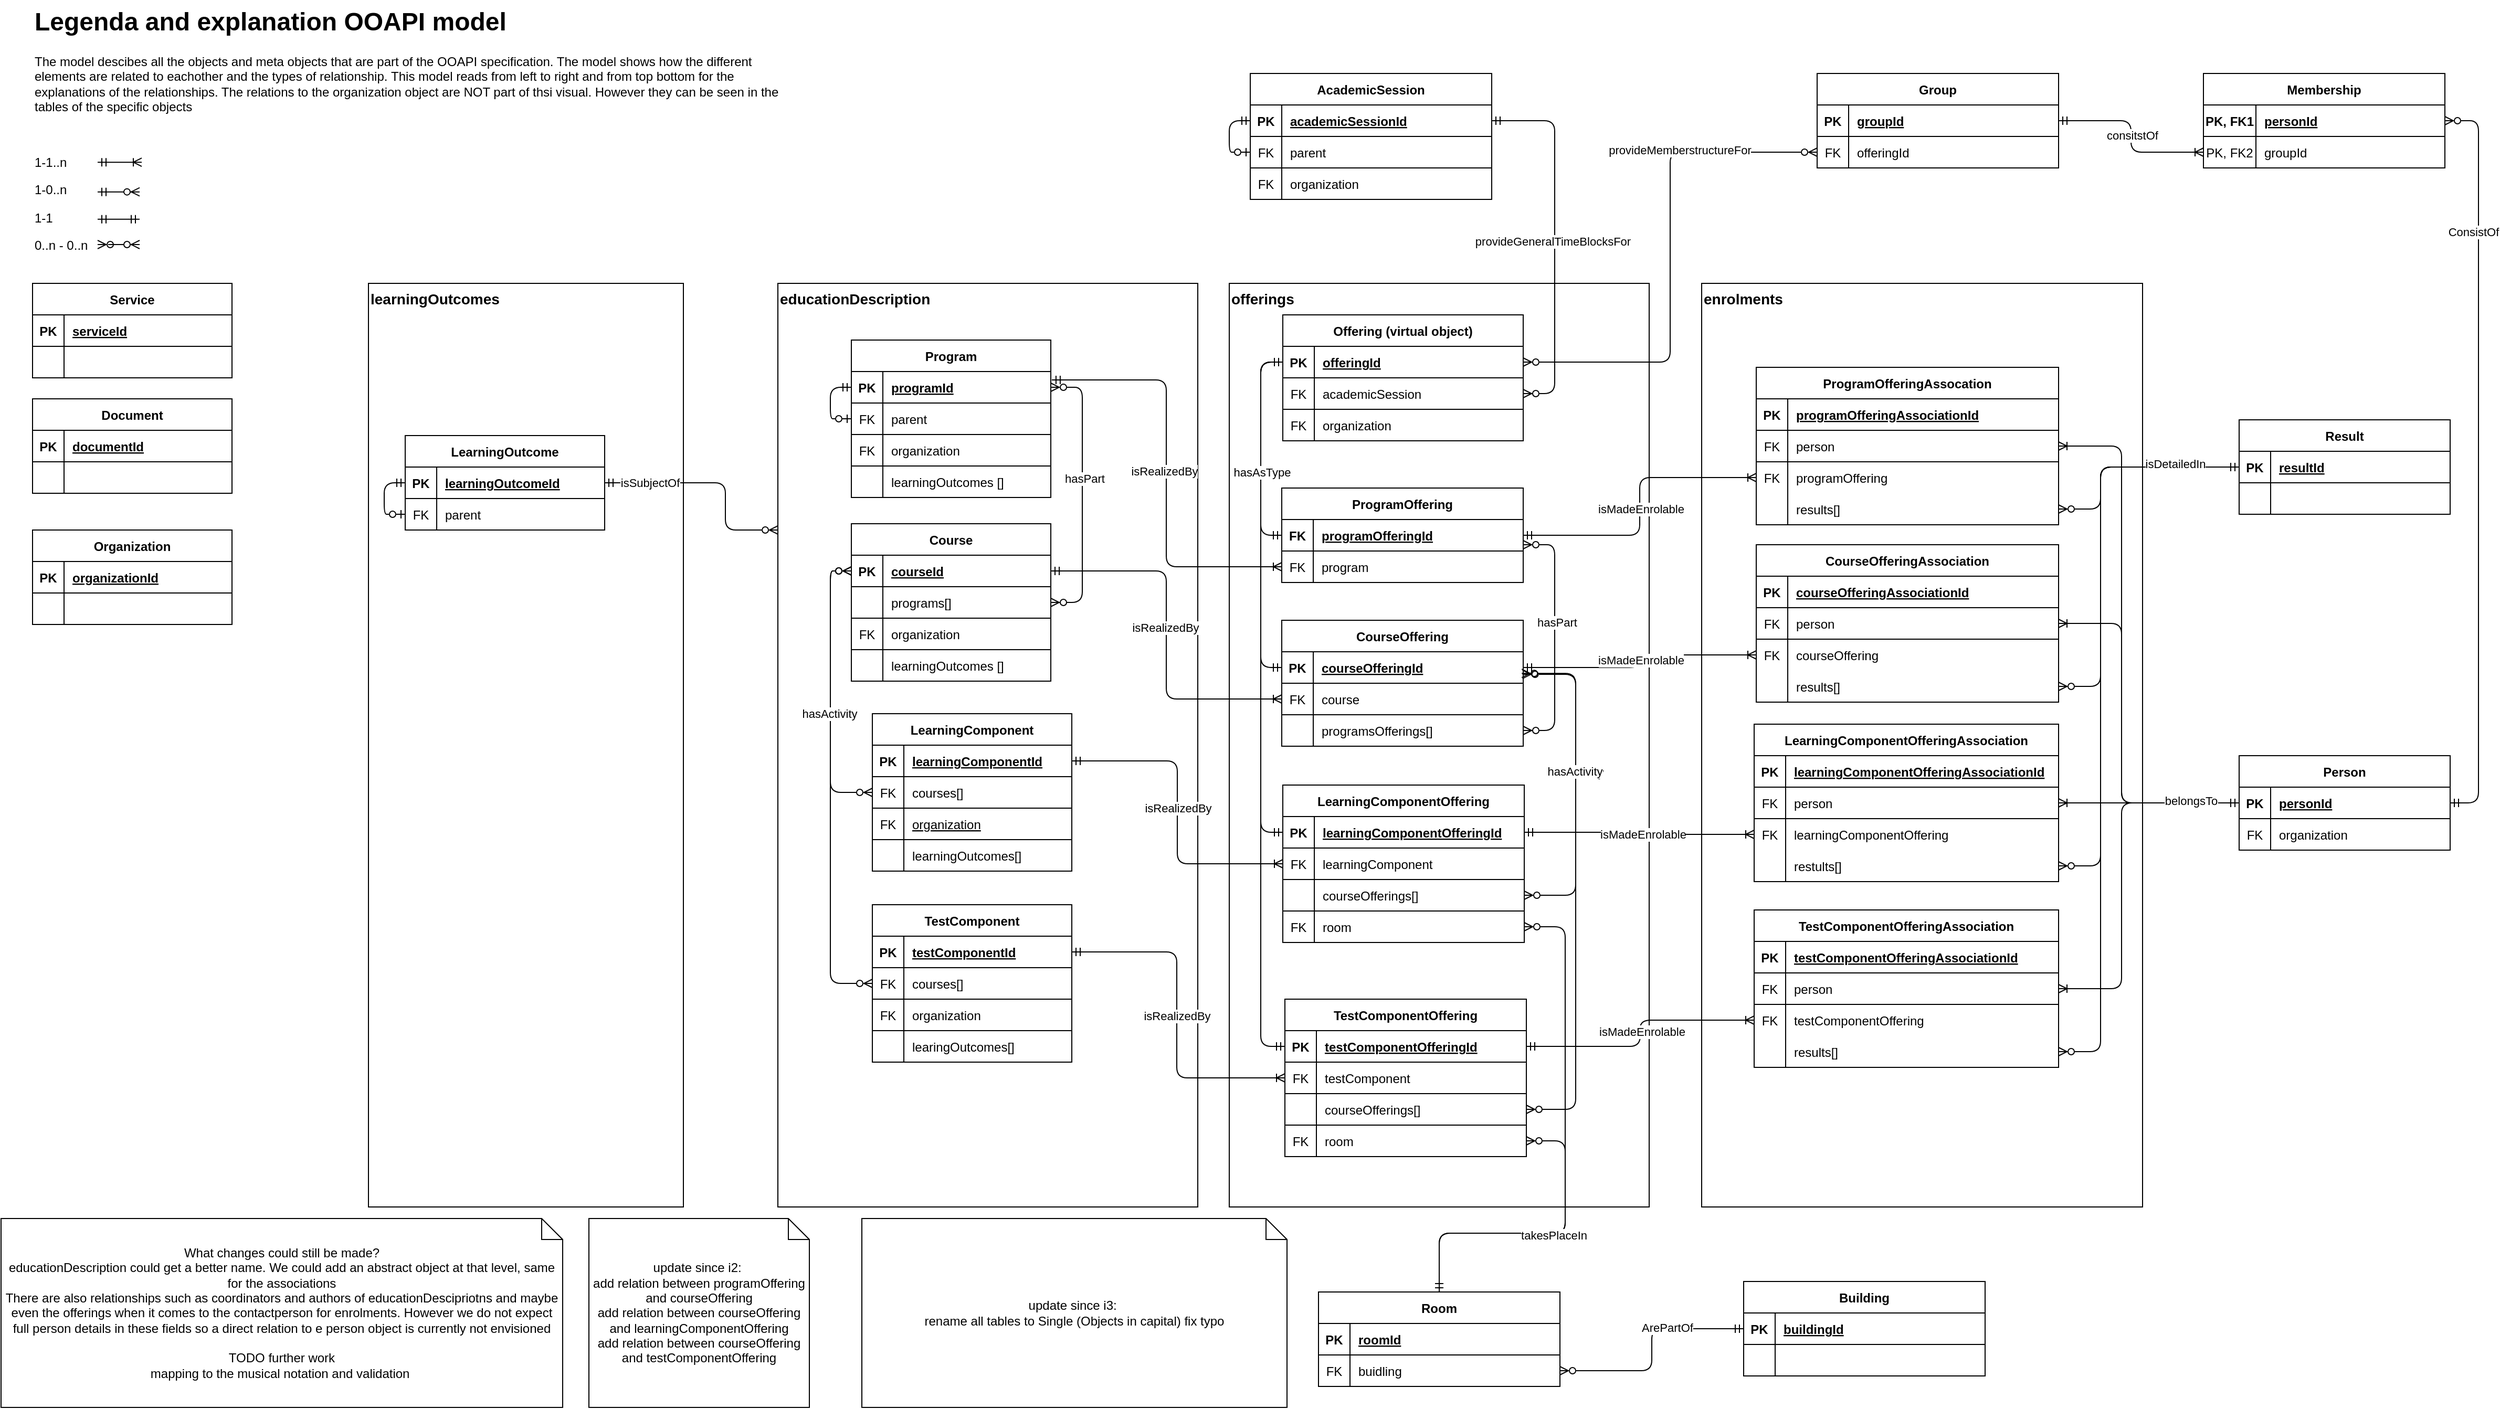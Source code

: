 <mxfile version="28.0.6">
  <diagram id="R2lEEEUBdFMjLlhIrx00" name="Page-1">
    <mxGraphModel dx="2133" dy="2080" grid="1" gridSize="10" guides="1" tooltips="1" connect="1" arrows="1" fold="1" page="1" pageScale="1" pageWidth="827" pageHeight="1169" math="0" shadow="0" extFonts="Permanent Marker^https://fonts.googleapis.com/css?family=Permanent+Marker">
      <root>
        <mxCell id="0" />
        <mxCell id="1" parent="0" />
        <mxCell id="uOkrZp9zEzWbIRnn9URp-36" value="&lt;font style=&quot;font-size: 14px;&quot;&gt;&lt;b&gt;offerings&lt;/b&gt;&lt;/font&gt;" style="rounded=0;whiteSpace=wrap;html=1;align=left;verticalAlign=top;" parent="1" vertex="1">
          <mxGeometry x="440" y="-100" width="400" height="880" as="geometry" />
        </mxCell>
        <mxCell id="uOkrZp9zEzWbIRnn9URp-35" value="&lt;font style=&quot;font-size: 14px;&quot;&gt;&lt;b&gt;educationDescription&lt;/b&gt;&lt;/font&gt;" style="rounded=0;whiteSpace=wrap;html=1;align=left;verticalAlign=top;" parent="1" vertex="1">
          <mxGeometry x="10" y="-100" width="400" height="880" as="geometry" />
        </mxCell>
        <mxCell id="C-vyLk0tnHw3VtMMgP7b-1" value="" style="edgeStyle=entityRelationEdgeStyle;endArrow=ERzeroToMany;startArrow=ERzeroToMany;endFill=1;startFill=0;entryX=1;entryY=0.5;entryDx=0;entryDy=0;exitX=1;exitY=0.5;exitDx=0;exitDy=0;" parent="1" source="C-vyLk0tnHw3VtMMgP7b-24" target="uOkrZp9zEzWbIRnn9URp-103" edge="1">
          <mxGeometry width="100" height="100" relative="1" as="geometry">
            <mxPoint x="270" y="-1" as="sourcePoint" />
            <mxPoint x="270" y="295.0" as="targetPoint" />
          </mxGeometry>
        </mxCell>
        <mxCell id="uOkrZp9zEzWbIRnn9URp-188" value="hasPart" style="edgeLabel;html=1;align=center;verticalAlign=middle;resizable=0;points=[];" parent="C-vyLk0tnHw3VtMMgP7b-1" vertex="1" connectable="0">
          <mxGeometry x="-0.122" y="2" relative="1" as="geometry">
            <mxPoint as="offset" />
          </mxGeometry>
        </mxCell>
        <mxCell id="C-vyLk0tnHw3VtMMgP7b-12" value="" style="edgeStyle=orthogonalEdgeStyle;endArrow=ERoneToMany;startArrow=ERmandOne;endFill=0;startFill=0;entryX=0;entryY=0.5;entryDx=0;entryDy=0;" parent="1" source="C-vyLk0tnHw3VtMMgP7b-3" target="1xa9u2UAUaI2z7iV1meD-7" edge="1">
          <mxGeometry width="100" height="100" relative="1" as="geometry">
            <mxPoint x="400" y="180" as="sourcePoint" />
            <mxPoint x="460" y="205" as="targetPoint" />
          </mxGeometry>
        </mxCell>
        <mxCell id="uOkrZp9zEzWbIRnn9URp-186" value="isRealizedBy" style="edgeLabel;html=1;align=center;verticalAlign=middle;resizable=0;points=[];" parent="C-vyLk0tnHw3VtMMgP7b-12" vertex="1" connectable="0">
          <mxGeometry x="-0.043" y="-1" relative="1" as="geometry">
            <mxPoint as="offset" />
          </mxGeometry>
        </mxCell>
        <mxCell id="C-vyLk0tnHw3VtMMgP7b-2" value="Course" style="shape=table;startSize=30;container=1;collapsible=1;childLayout=tableLayout;fixedRows=1;rowLines=0;fontStyle=1;align=center;resizeLast=1;" parent="1" vertex="1">
          <mxGeometry x="80" y="129" width="190" height="150" as="geometry">
            <mxRectangle x="80" y="170" width="80" height="30" as="alternateBounds" />
          </mxGeometry>
        </mxCell>
        <mxCell id="C-vyLk0tnHw3VtMMgP7b-3" value="" style="shape=partialRectangle;collapsible=0;dropTarget=0;pointerEvents=0;fillColor=none;points=[[0,0.5],[1,0.5]];portConstraint=eastwest;top=0;left=0;right=0;bottom=1;" parent="C-vyLk0tnHw3VtMMgP7b-2" vertex="1">
          <mxGeometry y="30" width="190" height="30" as="geometry" />
        </mxCell>
        <mxCell id="C-vyLk0tnHw3VtMMgP7b-4" value="PK" style="shape=partialRectangle;overflow=hidden;connectable=0;fillColor=none;top=0;left=0;bottom=0;right=0;fontStyle=1;" parent="C-vyLk0tnHw3VtMMgP7b-3" vertex="1">
          <mxGeometry width="30" height="30" as="geometry">
            <mxRectangle width="30" height="30" as="alternateBounds" />
          </mxGeometry>
        </mxCell>
        <mxCell id="C-vyLk0tnHw3VtMMgP7b-5" value="courseId" style="shape=partialRectangle;overflow=hidden;connectable=0;fillColor=none;top=0;left=0;bottom=0;right=0;align=left;spacingLeft=6;fontStyle=5;" parent="C-vyLk0tnHw3VtMMgP7b-3" vertex="1">
          <mxGeometry x="30" width="160" height="30" as="geometry">
            <mxRectangle width="160" height="30" as="alternateBounds" />
          </mxGeometry>
        </mxCell>
        <mxCell id="uOkrZp9zEzWbIRnn9URp-103" style="shape=partialRectangle;collapsible=0;dropTarget=0;pointerEvents=0;fillColor=none;points=[[0,0.5],[1,0.5]];portConstraint=eastwest;top=0;left=0;right=0;bottom=1;" parent="C-vyLk0tnHw3VtMMgP7b-2" vertex="1">
          <mxGeometry y="60" width="190" height="30" as="geometry" />
        </mxCell>
        <mxCell id="uOkrZp9zEzWbIRnn9URp-104" value="" style="shape=partialRectangle;overflow=hidden;connectable=0;fillColor=none;top=0;left=0;bottom=0;right=0;fontStyle=0;" parent="uOkrZp9zEzWbIRnn9URp-103" vertex="1">
          <mxGeometry width="30" height="30" as="geometry">
            <mxRectangle width="30" height="30" as="alternateBounds" />
          </mxGeometry>
        </mxCell>
        <mxCell id="uOkrZp9zEzWbIRnn9URp-105" value="programs[]" style="shape=partialRectangle;overflow=hidden;connectable=0;fillColor=none;top=0;left=0;bottom=0;right=0;align=left;spacingLeft=6;fontStyle=0;" parent="uOkrZp9zEzWbIRnn9URp-103" vertex="1">
          <mxGeometry x="30" width="160" height="30" as="geometry">
            <mxRectangle width="160" height="30" as="alternateBounds" />
          </mxGeometry>
        </mxCell>
        <mxCell id="uOkrZp9zEzWbIRnn9URp-320" style="shape=partialRectangle;collapsible=0;dropTarget=0;pointerEvents=0;fillColor=none;points=[[0,0.5],[1,0.5]];portConstraint=eastwest;top=0;left=0;right=0;bottom=1;" parent="C-vyLk0tnHw3VtMMgP7b-2" vertex="1">
          <mxGeometry y="90" width="190" height="30" as="geometry" />
        </mxCell>
        <mxCell id="uOkrZp9zEzWbIRnn9URp-321" value="FK" style="shape=partialRectangle;overflow=hidden;connectable=0;fillColor=none;top=0;left=0;bottom=0;right=0;fontStyle=0;" parent="uOkrZp9zEzWbIRnn9URp-320" vertex="1">
          <mxGeometry width="30" height="30" as="geometry">
            <mxRectangle width="30" height="30" as="alternateBounds" />
          </mxGeometry>
        </mxCell>
        <mxCell id="uOkrZp9zEzWbIRnn9URp-322" value="organization" style="shape=partialRectangle;overflow=hidden;connectable=0;fillColor=none;top=0;left=0;bottom=0;right=0;align=left;spacingLeft=6;fontStyle=0;" parent="uOkrZp9zEzWbIRnn9URp-320" vertex="1">
          <mxGeometry x="30" width="160" height="30" as="geometry">
            <mxRectangle width="160" height="30" as="alternateBounds" />
          </mxGeometry>
        </mxCell>
        <mxCell id="uOkrZp9zEzWbIRnn9URp-106" style="shape=partialRectangle;collapsible=0;dropTarget=0;pointerEvents=0;fillColor=none;points=[[0,0.5],[1,0.5]];portConstraint=eastwest;top=0;left=0;right=0;bottom=1;" parent="C-vyLk0tnHw3VtMMgP7b-2" vertex="1">
          <mxGeometry y="120" width="190" height="30" as="geometry" />
        </mxCell>
        <mxCell id="uOkrZp9zEzWbIRnn9URp-107" style="shape=partialRectangle;overflow=hidden;connectable=0;fillColor=none;top=0;left=0;bottom=0;right=0;fontStyle=1;" parent="uOkrZp9zEzWbIRnn9URp-106" vertex="1">
          <mxGeometry width="30" height="30" as="geometry">
            <mxRectangle width="30" height="30" as="alternateBounds" />
          </mxGeometry>
        </mxCell>
        <mxCell id="uOkrZp9zEzWbIRnn9URp-108" value="learningOutcomes []" style="shape=partialRectangle;overflow=hidden;connectable=0;fillColor=none;top=0;left=0;bottom=0;right=0;align=left;spacingLeft=6;fontStyle=0;" parent="uOkrZp9zEzWbIRnn9URp-106" vertex="1">
          <mxGeometry x="30" width="160" height="30" as="geometry">
            <mxRectangle width="160" height="30" as="alternateBounds" />
          </mxGeometry>
        </mxCell>
        <mxCell id="C-vyLk0tnHw3VtMMgP7b-13" value="CourseOffering" style="shape=table;startSize=30;container=1;collapsible=1;childLayout=tableLayout;fixedRows=1;rowLines=0;fontStyle=1;align=center;resizeLast=1;" parent="1" vertex="1">
          <mxGeometry x="490" y="221" width="230" height="120" as="geometry" />
        </mxCell>
        <mxCell id="C-vyLk0tnHw3VtMMgP7b-14" value="" style="shape=partialRectangle;collapsible=0;dropTarget=0;pointerEvents=0;fillColor=none;points=[[0,0.5],[1,0.5]];portConstraint=eastwest;top=0;left=0;right=0;bottom=1;" parent="C-vyLk0tnHw3VtMMgP7b-13" vertex="1">
          <mxGeometry y="30" width="230" height="30" as="geometry" />
        </mxCell>
        <mxCell id="C-vyLk0tnHw3VtMMgP7b-15" value="PK" style="shape=partialRectangle;overflow=hidden;connectable=0;fillColor=none;top=0;left=0;bottom=0;right=0;fontStyle=1;" parent="C-vyLk0tnHw3VtMMgP7b-14" vertex="1">
          <mxGeometry width="30" height="30" as="geometry">
            <mxRectangle width="30" height="30" as="alternateBounds" />
          </mxGeometry>
        </mxCell>
        <mxCell id="C-vyLk0tnHw3VtMMgP7b-16" value="courseOfferingId" style="shape=partialRectangle;overflow=hidden;connectable=0;fillColor=none;top=0;left=0;bottom=0;right=0;align=left;spacingLeft=6;fontStyle=5;" parent="C-vyLk0tnHw3VtMMgP7b-14" vertex="1">
          <mxGeometry x="30" width="200" height="30" as="geometry">
            <mxRectangle width="200" height="30" as="alternateBounds" />
          </mxGeometry>
        </mxCell>
        <mxCell id="1xa9u2UAUaI2z7iV1meD-7" style="shape=partialRectangle;collapsible=0;dropTarget=0;pointerEvents=0;fillColor=none;points=[[0,0.5],[1,0.5]];portConstraint=eastwest;top=0;left=0;right=0;bottom=1;" parent="C-vyLk0tnHw3VtMMgP7b-13" vertex="1">
          <mxGeometry y="60" width="230" height="30" as="geometry" />
        </mxCell>
        <mxCell id="1xa9u2UAUaI2z7iV1meD-8" value="FK" style="shape=partialRectangle;overflow=hidden;connectable=0;fillColor=none;top=0;left=0;bottom=0;right=0;fontStyle=0;" parent="1xa9u2UAUaI2z7iV1meD-7" vertex="1">
          <mxGeometry width="30" height="30" as="geometry">
            <mxRectangle width="30" height="30" as="alternateBounds" />
          </mxGeometry>
        </mxCell>
        <mxCell id="1xa9u2UAUaI2z7iV1meD-9" value="course" style="shape=partialRectangle;overflow=hidden;connectable=0;fillColor=none;top=0;left=0;bottom=0;right=0;align=left;spacingLeft=6;fontStyle=0;" parent="1xa9u2UAUaI2z7iV1meD-7" vertex="1">
          <mxGeometry x="30" width="200" height="30" as="geometry">
            <mxRectangle width="200" height="30" as="alternateBounds" />
          </mxGeometry>
        </mxCell>
        <mxCell id="C-vyLk0tnHw3VtMMgP7b-17" value="" style="shape=partialRectangle;collapsible=0;dropTarget=0;pointerEvents=0;fillColor=none;points=[[0,0.5],[1,0.5]];portConstraint=eastwest;top=0;left=0;right=0;bottom=0;" parent="C-vyLk0tnHw3VtMMgP7b-13" vertex="1">
          <mxGeometry y="90" width="230" height="30" as="geometry" />
        </mxCell>
        <mxCell id="C-vyLk0tnHw3VtMMgP7b-18" value="" style="shape=partialRectangle;overflow=hidden;connectable=0;fillColor=none;top=0;left=0;bottom=0;right=0;" parent="C-vyLk0tnHw3VtMMgP7b-17" vertex="1">
          <mxGeometry width="30" height="30" as="geometry">
            <mxRectangle width="30" height="30" as="alternateBounds" />
          </mxGeometry>
        </mxCell>
        <mxCell id="C-vyLk0tnHw3VtMMgP7b-19" value="programsOfferings[]" style="shape=partialRectangle;overflow=hidden;connectable=0;fillColor=none;top=0;left=0;bottom=0;right=0;align=left;spacingLeft=6;" parent="C-vyLk0tnHw3VtMMgP7b-17" vertex="1">
          <mxGeometry x="30" width="200" height="30" as="geometry">
            <mxRectangle width="200" height="30" as="alternateBounds" />
          </mxGeometry>
        </mxCell>
        <mxCell id="uOkrZp9zEzWbIRnn9URp-4" value="LearningComponent" style="shape=table;startSize=30;container=1;collapsible=1;childLayout=tableLayout;fixedRows=1;rowLines=0;fontStyle=1;align=center;resizeLast=1;" parent="1" vertex="1">
          <mxGeometry x="100" y="310" width="190" height="150.0" as="geometry">
            <mxRectangle x="100" y="311" width="150" height="30" as="alternateBounds" />
          </mxGeometry>
        </mxCell>
        <mxCell id="uOkrZp9zEzWbIRnn9URp-5" value="" style="shape=partialRectangle;collapsible=0;dropTarget=0;pointerEvents=0;fillColor=none;points=[[0,0.5],[1,0.5]];portConstraint=eastwest;top=0;left=0;right=0;bottom=1;" parent="uOkrZp9zEzWbIRnn9URp-4" vertex="1">
          <mxGeometry y="30" width="190" height="30" as="geometry" />
        </mxCell>
        <mxCell id="uOkrZp9zEzWbIRnn9URp-6" value="PK" style="shape=partialRectangle;overflow=hidden;connectable=0;fillColor=none;top=0;left=0;bottom=0;right=0;fontStyle=1;" parent="uOkrZp9zEzWbIRnn9URp-5" vertex="1">
          <mxGeometry width="30" height="30" as="geometry">
            <mxRectangle width="30" height="30" as="alternateBounds" />
          </mxGeometry>
        </mxCell>
        <mxCell id="uOkrZp9zEzWbIRnn9URp-7" value="learningComponentId" style="shape=partialRectangle;overflow=hidden;connectable=0;fillColor=none;top=0;left=0;bottom=0;right=0;align=left;spacingLeft=6;fontStyle=5;" parent="uOkrZp9zEzWbIRnn9URp-5" vertex="1">
          <mxGeometry x="30" width="160" height="30" as="geometry">
            <mxRectangle width="160" height="30" as="alternateBounds" />
          </mxGeometry>
        </mxCell>
        <mxCell id="uOkrZp9zEzWbIRnn9URp-323" style="shape=partialRectangle;collapsible=0;dropTarget=0;pointerEvents=0;fillColor=none;points=[[0,0.5],[1,0.5]];portConstraint=eastwest;top=0;left=0;right=0;bottom=1;" parent="uOkrZp9zEzWbIRnn9URp-4" vertex="1">
          <mxGeometry y="60" width="190" height="30" as="geometry" />
        </mxCell>
        <mxCell id="uOkrZp9zEzWbIRnn9URp-324" value="FK" style="shape=partialRectangle;overflow=hidden;connectable=0;fillColor=none;top=0;left=0;bottom=0;right=0;fontStyle=0;" parent="uOkrZp9zEzWbIRnn9URp-323" vertex="1">
          <mxGeometry width="30" height="30" as="geometry">
            <mxRectangle width="30" height="30" as="alternateBounds" />
          </mxGeometry>
        </mxCell>
        <mxCell id="uOkrZp9zEzWbIRnn9URp-325" value="courses[]" style="shape=partialRectangle;overflow=hidden;connectable=0;fillColor=none;top=0;left=0;bottom=0;right=0;align=left;spacingLeft=6;fontStyle=0;" parent="uOkrZp9zEzWbIRnn9URp-323" vertex="1">
          <mxGeometry x="30" width="160" height="30" as="geometry">
            <mxRectangle width="160" height="30" as="alternateBounds" />
          </mxGeometry>
        </mxCell>
        <mxCell id="uOkrZp9zEzWbIRnn9URp-326" style="shape=partialRectangle;collapsible=0;dropTarget=0;pointerEvents=0;fillColor=none;points=[[0,0.5],[1,0.5]];portConstraint=eastwest;top=0;left=0;right=0;bottom=1;" parent="uOkrZp9zEzWbIRnn9URp-4" vertex="1">
          <mxGeometry y="90" width="190" height="30" as="geometry" />
        </mxCell>
        <mxCell id="uOkrZp9zEzWbIRnn9URp-327" value="FK" style="shape=partialRectangle;overflow=hidden;connectable=0;fillColor=none;top=0;left=0;bottom=0;right=0;fontStyle=0;" parent="uOkrZp9zEzWbIRnn9URp-326" vertex="1">
          <mxGeometry width="30" height="30" as="geometry">
            <mxRectangle width="30" height="30" as="alternateBounds" />
          </mxGeometry>
        </mxCell>
        <mxCell id="uOkrZp9zEzWbIRnn9URp-328" value="organization" style="shape=partialRectangle;overflow=hidden;connectable=0;fillColor=none;top=0;left=0;bottom=0;right=0;align=left;spacingLeft=6;fontStyle=4;" parent="uOkrZp9zEzWbIRnn9URp-326" vertex="1">
          <mxGeometry x="30" width="160" height="30" as="geometry">
            <mxRectangle width="160" height="30" as="alternateBounds" />
          </mxGeometry>
        </mxCell>
        <mxCell id="uOkrZp9zEzWbIRnn9URp-8" value="" style="shape=partialRectangle;collapsible=0;dropTarget=0;pointerEvents=0;fillColor=none;points=[[0,0.5],[1,0.5]];portConstraint=eastwest;top=0;left=0;right=0;bottom=0;" parent="uOkrZp9zEzWbIRnn9URp-4" vertex="1">
          <mxGeometry y="120" width="190" height="30" as="geometry" />
        </mxCell>
        <mxCell id="uOkrZp9zEzWbIRnn9URp-9" value="" style="shape=partialRectangle;overflow=hidden;connectable=0;fillColor=none;top=0;left=0;bottom=0;right=0;" parent="uOkrZp9zEzWbIRnn9URp-8" vertex="1">
          <mxGeometry width="30" height="30" as="geometry">
            <mxRectangle width="30" height="30" as="alternateBounds" />
          </mxGeometry>
        </mxCell>
        <mxCell id="uOkrZp9zEzWbIRnn9URp-10" value="learningOutcomes[]" style="shape=partialRectangle;overflow=hidden;connectable=0;fillColor=none;top=0;left=0;bottom=0;right=0;align=left;spacingLeft=6;" parent="uOkrZp9zEzWbIRnn9URp-8" vertex="1">
          <mxGeometry x="30" width="160" height="30" as="geometry">
            <mxRectangle width="160" height="30" as="alternateBounds" />
          </mxGeometry>
        </mxCell>
        <mxCell id="uOkrZp9zEzWbIRnn9URp-26" style="edgeStyle=orthogonalEdgeStyle;rounded=1;orthogonalLoop=1;jettySize=auto;html=1;exitX=0;exitY=0.5;exitDx=0;exitDy=0;startArrow=ERzeroToMany;startFill=0;endArrow=ERzeroToMany;endFill=0;curved=0;entryX=0;entryY=0.5;entryDx=0;entryDy=0;" parent="1" source="uOkrZp9zEzWbIRnn9URp-323" target="C-vyLk0tnHw3VtMMgP7b-3" edge="1">
          <mxGeometry relative="1" as="geometry" />
        </mxCell>
        <mxCell id="C-vyLk0tnHw3VtMMgP7b-23" value="Program" style="shape=table;startSize=30;container=1;collapsible=1;childLayout=tableLayout;fixedRows=1;rowLines=0;fontStyle=1;align=center;resizeLast=1;" parent="1" vertex="1">
          <mxGeometry x="80" y="-46" width="190" height="150" as="geometry">
            <mxRectangle x="80" y="30" width="90" height="30" as="alternateBounds" />
          </mxGeometry>
        </mxCell>
        <mxCell id="C-vyLk0tnHw3VtMMgP7b-24" value="" style="shape=partialRectangle;collapsible=0;dropTarget=0;pointerEvents=0;fillColor=none;points=[[0,0.5],[1,0.5]];portConstraint=eastwest;top=0;left=0;right=0;bottom=1;" parent="C-vyLk0tnHw3VtMMgP7b-23" vertex="1">
          <mxGeometry y="30" width="190" height="30" as="geometry" />
        </mxCell>
        <mxCell id="C-vyLk0tnHw3VtMMgP7b-25" value="PK" style="shape=partialRectangle;overflow=hidden;connectable=0;fillColor=none;top=0;left=0;bottom=0;right=0;fontStyle=1;" parent="C-vyLk0tnHw3VtMMgP7b-24" vertex="1">
          <mxGeometry width="30" height="30" as="geometry">
            <mxRectangle width="30" height="30" as="alternateBounds" />
          </mxGeometry>
        </mxCell>
        <mxCell id="C-vyLk0tnHw3VtMMgP7b-26" value="programId" style="shape=partialRectangle;overflow=hidden;connectable=0;fillColor=none;top=0;left=0;bottom=0;right=0;align=left;spacingLeft=6;fontStyle=5;" parent="C-vyLk0tnHw3VtMMgP7b-24" vertex="1">
          <mxGeometry x="30" width="160" height="30" as="geometry">
            <mxRectangle width="160" height="30" as="alternateBounds" />
          </mxGeometry>
        </mxCell>
        <mxCell id="uOkrZp9zEzWbIRnn9URp-22" style="shape=partialRectangle;collapsible=0;dropTarget=0;pointerEvents=0;fillColor=none;points=[[0,0.5],[1,0.5]];portConstraint=eastwest;top=0;left=0;right=0;bottom=1;" parent="C-vyLk0tnHw3VtMMgP7b-23" vertex="1">
          <mxGeometry y="60" width="190" height="30" as="geometry" />
        </mxCell>
        <mxCell id="uOkrZp9zEzWbIRnn9URp-23" value="FK" style="shape=partialRectangle;overflow=hidden;connectable=0;fillColor=none;top=0;left=0;bottom=0;right=0;fontStyle=0;" parent="uOkrZp9zEzWbIRnn9URp-22" vertex="1">
          <mxGeometry width="30" height="30" as="geometry">
            <mxRectangle width="30" height="30" as="alternateBounds" />
          </mxGeometry>
        </mxCell>
        <mxCell id="uOkrZp9zEzWbIRnn9URp-24" value="parent" style="shape=partialRectangle;overflow=hidden;connectable=0;fillColor=none;top=0;left=0;bottom=0;right=0;align=left;spacingLeft=6;fontStyle=0;" parent="uOkrZp9zEzWbIRnn9URp-22" vertex="1">
          <mxGeometry x="30" width="160" height="30" as="geometry">
            <mxRectangle width="160" height="30" as="alternateBounds" />
          </mxGeometry>
        </mxCell>
        <mxCell id="uOkrZp9zEzWbIRnn9URp-317" style="shape=partialRectangle;collapsible=0;dropTarget=0;pointerEvents=0;fillColor=none;points=[[0,0.5],[1,0.5]];portConstraint=eastwest;top=0;left=0;right=0;bottom=1;" parent="C-vyLk0tnHw3VtMMgP7b-23" vertex="1">
          <mxGeometry y="90" width="190" height="30" as="geometry" />
        </mxCell>
        <mxCell id="uOkrZp9zEzWbIRnn9URp-318" value="FK" style="shape=partialRectangle;overflow=hidden;connectable=0;fillColor=none;top=0;left=0;bottom=0;right=0;fontStyle=0;" parent="uOkrZp9zEzWbIRnn9URp-317" vertex="1">
          <mxGeometry width="30" height="30" as="geometry">
            <mxRectangle width="30" height="30" as="alternateBounds" />
          </mxGeometry>
        </mxCell>
        <mxCell id="uOkrZp9zEzWbIRnn9URp-319" value="organization" style="shape=partialRectangle;overflow=hidden;connectable=0;fillColor=none;top=0;left=0;bottom=0;right=0;align=left;spacingLeft=6;fontStyle=0;" parent="uOkrZp9zEzWbIRnn9URp-317" vertex="1">
          <mxGeometry x="30" width="160" height="30" as="geometry">
            <mxRectangle width="160" height="30" as="alternateBounds" />
          </mxGeometry>
        </mxCell>
        <mxCell id="uOkrZp9zEzWbIRnn9URp-97" style="shape=partialRectangle;collapsible=0;dropTarget=0;pointerEvents=0;fillColor=none;points=[[0,0.5],[1,0.5]];portConstraint=eastwest;top=0;left=0;right=0;bottom=1;" parent="C-vyLk0tnHw3VtMMgP7b-23" vertex="1">
          <mxGeometry y="120" width="190" height="30" as="geometry" />
        </mxCell>
        <mxCell id="uOkrZp9zEzWbIRnn9URp-98" style="shape=partialRectangle;overflow=hidden;connectable=0;fillColor=none;top=0;left=0;bottom=0;right=0;fontStyle=0;" parent="uOkrZp9zEzWbIRnn9URp-97" vertex="1">
          <mxGeometry width="30" height="30" as="geometry">
            <mxRectangle width="30" height="30" as="alternateBounds" />
          </mxGeometry>
        </mxCell>
        <mxCell id="uOkrZp9zEzWbIRnn9URp-99" value="learningOutcomes []" style="shape=partialRectangle;overflow=hidden;connectable=0;fillColor=none;top=0;left=0;bottom=0;right=0;align=left;spacingLeft=6;fontStyle=0;" parent="uOkrZp9zEzWbIRnn9URp-97" vertex="1">
          <mxGeometry x="30" width="160" height="30" as="geometry">
            <mxRectangle width="160" height="30" as="alternateBounds" />
          </mxGeometry>
        </mxCell>
        <mxCell id="uOkrZp9zEzWbIRnn9URp-25" style="edgeStyle=orthogonalEdgeStyle;rounded=1;orthogonalLoop=1;jettySize=auto;html=1;exitX=0;exitY=0.5;exitDx=0;exitDy=0;endArrow=ERmandOne;startFill=0;startArrow=ERzeroToOne;endFill=0;curved=0;" parent="C-vyLk0tnHw3VtMMgP7b-23" source="uOkrZp9zEzWbIRnn9URp-22" target="C-vyLk0tnHw3VtMMgP7b-24" edge="1">
          <mxGeometry relative="1" as="geometry" />
        </mxCell>
        <mxCell id="uOkrZp9zEzWbIRnn9URp-27" value="TestComponent" style="shape=table;startSize=30;container=1;collapsible=1;childLayout=tableLayout;fixedRows=1;rowLines=0;fontStyle=1;align=center;resizeLast=1;" parent="1" vertex="1">
          <mxGeometry x="100" y="492" width="190" height="150" as="geometry">
            <mxRectangle x="120" y="460" width="130" height="30" as="alternateBounds" />
          </mxGeometry>
        </mxCell>
        <mxCell id="uOkrZp9zEzWbIRnn9URp-28" value="" style="shape=partialRectangle;collapsible=0;dropTarget=0;pointerEvents=0;fillColor=none;points=[[0,0.5],[1,0.5]];portConstraint=eastwest;top=0;left=0;right=0;bottom=1;" parent="uOkrZp9zEzWbIRnn9URp-27" vertex="1">
          <mxGeometry y="30" width="190" height="30" as="geometry" />
        </mxCell>
        <mxCell id="uOkrZp9zEzWbIRnn9URp-29" value="PK" style="shape=partialRectangle;overflow=hidden;connectable=0;fillColor=none;top=0;left=0;bottom=0;right=0;fontStyle=1;" parent="uOkrZp9zEzWbIRnn9URp-28" vertex="1">
          <mxGeometry width="30" height="30" as="geometry">
            <mxRectangle width="30" height="30" as="alternateBounds" />
          </mxGeometry>
        </mxCell>
        <mxCell id="uOkrZp9zEzWbIRnn9URp-30" value="testComponentId" style="shape=partialRectangle;overflow=hidden;connectable=0;fillColor=none;top=0;left=0;bottom=0;right=0;align=left;spacingLeft=6;fontStyle=5;" parent="uOkrZp9zEzWbIRnn9URp-28" vertex="1">
          <mxGeometry x="30" width="160" height="30" as="geometry">
            <mxRectangle width="160" height="30" as="alternateBounds" />
          </mxGeometry>
        </mxCell>
        <mxCell id="uOkrZp9zEzWbIRnn9URp-332" style="shape=partialRectangle;collapsible=0;dropTarget=0;pointerEvents=0;fillColor=none;points=[[0,0.5],[1,0.5]];portConstraint=eastwest;top=0;left=0;right=0;bottom=1;" parent="uOkrZp9zEzWbIRnn9URp-27" vertex="1">
          <mxGeometry y="60" width="190" height="30" as="geometry" />
        </mxCell>
        <mxCell id="uOkrZp9zEzWbIRnn9URp-333" value="FK" style="shape=partialRectangle;overflow=hidden;connectable=0;fillColor=none;top=0;left=0;bottom=0;right=0;fontStyle=0;" parent="uOkrZp9zEzWbIRnn9URp-332" vertex="1">
          <mxGeometry width="30" height="30" as="geometry">
            <mxRectangle width="30" height="30" as="alternateBounds" />
          </mxGeometry>
        </mxCell>
        <mxCell id="uOkrZp9zEzWbIRnn9URp-334" value="courses[]" style="shape=partialRectangle;overflow=hidden;connectable=0;fillColor=none;top=0;left=0;bottom=0;right=0;align=left;spacingLeft=6;fontStyle=0;" parent="uOkrZp9zEzWbIRnn9URp-332" vertex="1">
          <mxGeometry x="30" width="160" height="30" as="geometry">
            <mxRectangle width="160" height="30" as="alternateBounds" />
          </mxGeometry>
        </mxCell>
        <mxCell id="uOkrZp9zEzWbIRnn9URp-329" style="shape=partialRectangle;collapsible=0;dropTarget=0;pointerEvents=0;fillColor=none;points=[[0,0.5],[1,0.5]];portConstraint=eastwest;top=0;left=0;right=0;bottom=1;" parent="uOkrZp9zEzWbIRnn9URp-27" vertex="1">
          <mxGeometry y="90" width="190" height="30" as="geometry" />
        </mxCell>
        <mxCell id="uOkrZp9zEzWbIRnn9URp-330" value="FK" style="shape=partialRectangle;overflow=hidden;connectable=0;fillColor=none;top=0;left=0;bottom=0;right=0;fontStyle=0;" parent="uOkrZp9zEzWbIRnn9URp-329" vertex="1">
          <mxGeometry width="30" height="30" as="geometry">
            <mxRectangle width="30" height="30" as="alternateBounds" />
          </mxGeometry>
        </mxCell>
        <mxCell id="uOkrZp9zEzWbIRnn9URp-331" value="organization" style="shape=partialRectangle;overflow=hidden;connectable=0;fillColor=none;top=0;left=0;bottom=0;right=0;align=left;spacingLeft=6;fontStyle=0;" parent="uOkrZp9zEzWbIRnn9URp-329" vertex="1">
          <mxGeometry x="30" width="160" height="30" as="geometry">
            <mxRectangle width="160" height="30" as="alternateBounds" />
          </mxGeometry>
        </mxCell>
        <mxCell id="uOkrZp9zEzWbIRnn9URp-118" style="shape=partialRectangle;collapsible=0;dropTarget=0;pointerEvents=0;fillColor=none;points=[[0,0.5],[1,0.5]];portConstraint=eastwest;top=0;left=0;right=0;bottom=0;" parent="uOkrZp9zEzWbIRnn9URp-27" vertex="1">
          <mxGeometry y="120" width="190" height="30" as="geometry" />
        </mxCell>
        <mxCell id="uOkrZp9zEzWbIRnn9URp-119" style="shape=partialRectangle;overflow=hidden;connectable=0;fillColor=none;top=0;left=0;bottom=0;right=0;" parent="uOkrZp9zEzWbIRnn9URp-118" vertex="1">
          <mxGeometry width="30" height="30" as="geometry">
            <mxRectangle width="30" height="30" as="alternateBounds" />
          </mxGeometry>
        </mxCell>
        <mxCell id="uOkrZp9zEzWbIRnn9URp-120" value="learingOutcomes[]" style="shape=partialRectangle;overflow=hidden;connectable=0;fillColor=none;top=0;left=0;bottom=0;right=0;align=left;spacingLeft=6;" parent="uOkrZp9zEzWbIRnn9URp-118" vertex="1">
          <mxGeometry x="30" width="160" height="30" as="geometry">
            <mxRectangle width="160" height="30" as="alternateBounds" />
          </mxGeometry>
        </mxCell>
        <mxCell id="uOkrZp9zEzWbIRnn9URp-34" style="edgeStyle=orthogonalEdgeStyle;rounded=1;orthogonalLoop=1;jettySize=auto;html=1;startArrow=ERzeroToMany;startFill=0;endArrow=ERzeroToMany;endFill=0;curved=0;entryX=0;entryY=0.5;entryDx=0;entryDy=0;" parent="1" source="uOkrZp9zEzWbIRnn9URp-332" target="C-vyLk0tnHw3VtMMgP7b-3" edge="1">
          <mxGeometry relative="1" as="geometry">
            <mxPoint x="230" y="425" as="sourcePoint" />
            <mxPoint x="90" y="215" as="targetPoint" />
          </mxGeometry>
        </mxCell>
        <mxCell id="uOkrZp9zEzWbIRnn9URp-309" value="hasActivity" style="edgeLabel;html=1;align=center;verticalAlign=middle;resizable=0;points=[];" parent="uOkrZp9zEzWbIRnn9URp-34" vertex="1" connectable="0">
          <mxGeometry x="0.318" y="1" relative="1" as="geometry">
            <mxPoint y="1" as="offset" />
          </mxGeometry>
        </mxCell>
        <mxCell id="uOkrZp9zEzWbIRnn9URp-37" value="ProgramOffering" style="shape=table;startSize=30;container=1;collapsible=1;childLayout=tableLayout;fixedRows=1;rowLines=0;fontStyle=1;align=center;resizeLast=1;" parent="1" vertex="1">
          <mxGeometry x="490" y="95" width="230" height="90" as="geometry" />
        </mxCell>
        <mxCell id="uOkrZp9zEzWbIRnn9URp-38" value="" style="shape=partialRectangle;collapsible=0;dropTarget=0;pointerEvents=0;fillColor=none;points=[[0,0.5],[1,0.5]];portConstraint=eastwest;top=0;left=0;right=0;bottom=1;" parent="uOkrZp9zEzWbIRnn9URp-37" vertex="1">
          <mxGeometry y="30" width="230" height="30" as="geometry" />
        </mxCell>
        <mxCell id="uOkrZp9zEzWbIRnn9URp-39" value="FK" style="shape=partialRectangle;overflow=hidden;connectable=0;fillColor=none;top=0;left=0;bottom=0;right=0;fontStyle=1;" parent="uOkrZp9zEzWbIRnn9URp-38" vertex="1">
          <mxGeometry width="30" height="30" as="geometry">
            <mxRectangle width="30" height="30" as="alternateBounds" />
          </mxGeometry>
        </mxCell>
        <mxCell id="uOkrZp9zEzWbIRnn9URp-40" value="programOfferingId" style="shape=partialRectangle;overflow=hidden;connectable=0;fillColor=none;top=0;left=0;bottom=0;right=0;align=left;spacingLeft=6;fontStyle=5;" parent="uOkrZp9zEzWbIRnn9URp-38" vertex="1">
          <mxGeometry x="30" width="200" height="30" as="geometry">
            <mxRectangle width="200" height="30" as="alternateBounds" />
          </mxGeometry>
        </mxCell>
        <mxCell id="uOkrZp9zEzWbIRnn9URp-41" value="" style="shape=partialRectangle;collapsible=0;dropTarget=0;pointerEvents=0;fillColor=none;points=[[0,0.5],[1,0.5]];portConstraint=eastwest;top=0;left=0;right=0;bottom=0;" parent="uOkrZp9zEzWbIRnn9URp-37" vertex="1">
          <mxGeometry y="60" width="230" height="30" as="geometry" />
        </mxCell>
        <mxCell id="uOkrZp9zEzWbIRnn9URp-42" value="FK" style="shape=partialRectangle;overflow=hidden;connectable=0;fillColor=none;top=0;left=0;bottom=0;right=0;" parent="uOkrZp9zEzWbIRnn9URp-41" vertex="1">
          <mxGeometry width="30" height="30" as="geometry">
            <mxRectangle width="30" height="30" as="alternateBounds" />
          </mxGeometry>
        </mxCell>
        <mxCell id="uOkrZp9zEzWbIRnn9URp-43" value="program" style="shape=partialRectangle;overflow=hidden;connectable=0;fillColor=none;top=0;left=0;bottom=0;right=0;align=left;spacingLeft=6;" parent="uOkrZp9zEzWbIRnn9URp-41" vertex="1">
          <mxGeometry x="30" width="200" height="30" as="geometry">
            <mxRectangle width="200" height="30" as="alternateBounds" />
          </mxGeometry>
        </mxCell>
        <mxCell id="uOkrZp9zEzWbIRnn9URp-44" value="" style="edgeStyle=orthogonalEdgeStyle;endArrow=ERoneToMany;startArrow=ERmandOne;endFill=0;startFill=0;exitX=1.005;exitY=0.267;exitDx=0;exitDy=0;exitPerimeter=0;" parent="1" source="C-vyLk0tnHw3VtMMgP7b-24" target="uOkrZp9zEzWbIRnn9URp-41" edge="1">
          <mxGeometry width="100" height="100" relative="1" as="geometry">
            <mxPoint x="280" y="215" as="sourcePoint" />
            <mxPoint x="500" y="245" as="targetPoint" />
          </mxGeometry>
        </mxCell>
        <mxCell id="uOkrZp9zEzWbIRnn9URp-187" value="isRealizedBy" style="edgeLabel;html=1;align=center;verticalAlign=middle;resizable=0;points=[];" parent="uOkrZp9zEzWbIRnn9URp-44" vertex="1" connectable="0">
          <mxGeometry x="-0.013" y="-2" relative="1" as="geometry">
            <mxPoint as="offset" />
          </mxGeometry>
        </mxCell>
        <mxCell id="uOkrZp9zEzWbIRnn9URp-45" value="LearningComponentOffering" style="shape=table;startSize=30;container=1;collapsible=1;childLayout=tableLayout;fixedRows=1;rowLines=0;fontStyle=1;align=center;resizeLast=1;" parent="1" vertex="1">
          <mxGeometry x="491" y="378" width="230" height="150" as="geometry" />
        </mxCell>
        <mxCell id="uOkrZp9zEzWbIRnn9URp-46" value="" style="shape=partialRectangle;collapsible=0;dropTarget=0;pointerEvents=0;fillColor=none;points=[[0,0.5],[1,0.5]];portConstraint=eastwest;top=0;left=0;right=0;bottom=1;" parent="uOkrZp9zEzWbIRnn9URp-45" vertex="1">
          <mxGeometry y="30" width="230" height="30" as="geometry" />
        </mxCell>
        <mxCell id="uOkrZp9zEzWbIRnn9URp-47" value="PK" style="shape=partialRectangle;overflow=hidden;connectable=0;fillColor=none;top=0;left=0;bottom=0;right=0;fontStyle=1;" parent="uOkrZp9zEzWbIRnn9URp-46" vertex="1">
          <mxGeometry width="30" height="30" as="geometry">
            <mxRectangle width="30" height="30" as="alternateBounds" />
          </mxGeometry>
        </mxCell>
        <mxCell id="uOkrZp9zEzWbIRnn9URp-48" value="learningComponentOfferingId" style="shape=partialRectangle;overflow=hidden;connectable=0;fillColor=none;top=0;left=0;bottom=0;right=0;align=left;spacingLeft=6;fontStyle=5;" parent="uOkrZp9zEzWbIRnn9URp-46" vertex="1">
          <mxGeometry x="30" width="200" height="30" as="geometry">
            <mxRectangle width="200" height="30" as="alternateBounds" />
          </mxGeometry>
        </mxCell>
        <mxCell id="uOkrZp9zEzWbIRnn9URp-261" style="shape=partialRectangle;collapsible=0;dropTarget=0;pointerEvents=0;fillColor=none;points=[[0,0.5],[1,0.5]];portConstraint=eastwest;top=0;left=0;right=0;bottom=1;" parent="uOkrZp9zEzWbIRnn9URp-45" vertex="1">
          <mxGeometry y="60" width="230" height="30" as="geometry" />
        </mxCell>
        <mxCell id="uOkrZp9zEzWbIRnn9URp-262" value="FK" style="shape=partialRectangle;overflow=hidden;connectable=0;fillColor=none;top=0;left=0;bottom=0;right=0;fontStyle=0;" parent="uOkrZp9zEzWbIRnn9URp-261" vertex="1">
          <mxGeometry width="30" height="30" as="geometry">
            <mxRectangle width="30" height="30" as="alternateBounds" />
          </mxGeometry>
        </mxCell>
        <mxCell id="uOkrZp9zEzWbIRnn9URp-263" value="learningComponent" style="shape=partialRectangle;overflow=hidden;connectable=0;fillColor=none;top=0;left=0;bottom=0;right=0;align=left;spacingLeft=6;fontStyle=0;" parent="uOkrZp9zEzWbIRnn9URp-261" vertex="1">
          <mxGeometry x="30" width="200" height="30" as="geometry">
            <mxRectangle width="200" height="30" as="alternateBounds" />
          </mxGeometry>
        </mxCell>
        <mxCell id="1xa9u2UAUaI2z7iV1meD-12" style="shape=partialRectangle;collapsible=0;dropTarget=0;pointerEvents=0;fillColor=none;points=[[0,0.5],[1,0.5]];portConstraint=eastwest;top=0;left=0;right=0;bottom=1;" parent="uOkrZp9zEzWbIRnn9URp-45" vertex="1">
          <mxGeometry y="90" width="230" height="30" as="geometry" />
        </mxCell>
        <mxCell id="1xa9u2UAUaI2z7iV1meD-13" style="shape=partialRectangle;overflow=hidden;connectable=0;fillColor=none;top=0;left=0;bottom=0;right=0;fontStyle=1;" parent="1xa9u2UAUaI2z7iV1meD-12" vertex="1">
          <mxGeometry width="30" height="30" as="geometry">
            <mxRectangle width="30" height="30" as="alternateBounds" />
          </mxGeometry>
        </mxCell>
        <mxCell id="1xa9u2UAUaI2z7iV1meD-14" value="courseOfferings[]" style="shape=partialRectangle;overflow=hidden;connectable=0;fillColor=none;top=0;left=0;bottom=0;right=0;align=left;spacingLeft=6;fontStyle=0;" parent="1xa9u2UAUaI2z7iV1meD-12" vertex="1">
          <mxGeometry x="30" width="200" height="30" as="geometry">
            <mxRectangle width="200" height="30" as="alternateBounds" />
          </mxGeometry>
        </mxCell>
        <mxCell id="uOkrZp9zEzWbIRnn9URp-49" value="" style="shape=partialRectangle;collapsible=0;dropTarget=0;pointerEvents=0;fillColor=none;points=[[0,0.5],[1,0.5]];portConstraint=eastwest;top=0;left=0;right=0;bottom=0;" parent="uOkrZp9zEzWbIRnn9URp-45" vertex="1">
          <mxGeometry y="120" width="230" height="30" as="geometry" />
        </mxCell>
        <mxCell id="uOkrZp9zEzWbIRnn9URp-50" value="FK" style="shape=partialRectangle;overflow=hidden;connectable=0;fillColor=none;top=0;left=0;bottom=0;right=0;" parent="uOkrZp9zEzWbIRnn9URp-49" vertex="1">
          <mxGeometry width="30" height="30" as="geometry">
            <mxRectangle width="30" height="30" as="alternateBounds" />
          </mxGeometry>
        </mxCell>
        <mxCell id="uOkrZp9zEzWbIRnn9URp-51" value="room" style="shape=partialRectangle;overflow=hidden;connectable=0;fillColor=none;top=0;left=0;bottom=0;right=0;align=left;spacingLeft=6;" parent="uOkrZp9zEzWbIRnn9URp-49" vertex="1">
          <mxGeometry x="30" width="200" height="30" as="geometry">
            <mxRectangle width="200" height="30" as="alternateBounds" />
          </mxGeometry>
        </mxCell>
        <mxCell id="uOkrZp9zEzWbIRnn9URp-52" value="TestComponentOffering" style="shape=table;startSize=30;container=1;collapsible=1;childLayout=tableLayout;fixedRows=1;rowLines=0;fontStyle=1;align=center;resizeLast=1;" parent="1" vertex="1">
          <mxGeometry x="493" y="582" width="230" height="150" as="geometry" />
        </mxCell>
        <mxCell id="uOkrZp9zEzWbIRnn9URp-53" value="" style="shape=partialRectangle;collapsible=0;dropTarget=0;pointerEvents=0;fillColor=none;points=[[0,0.5],[1,0.5]];portConstraint=eastwest;top=0;left=0;right=0;bottom=1;" parent="uOkrZp9zEzWbIRnn9URp-52" vertex="1">
          <mxGeometry y="30" width="230" height="30" as="geometry" />
        </mxCell>
        <mxCell id="uOkrZp9zEzWbIRnn9URp-54" value="PK" style="shape=partialRectangle;overflow=hidden;connectable=0;fillColor=none;top=0;left=0;bottom=0;right=0;fontStyle=1;" parent="uOkrZp9zEzWbIRnn9URp-53" vertex="1">
          <mxGeometry width="30" height="30" as="geometry">
            <mxRectangle width="30" height="30" as="alternateBounds" />
          </mxGeometry>
        </mxCell>
        <mxCell id="uOkrZp9zEzWbIRnn9URp-55" value="testComponentOfferingId" style="shape=partialRectangle;overflow=hidden;connectable=0;fillColor=none;top=0;left=0;bottom=0;right=0;align=left;spacingLeft=6;fontStyle=5;" parent="uOkrZp9zEzWbIRnn9URp-53" vertex="1">
          <mxGeometry x="30" width="200" height="30" as="geometry">
            <mxRectangle width="200" height="30" as="alternateBounds" />
          </mxGeometry>
        </mxCell>
        <mxCell id="uOkrZp9zEzWbIRnn9URp-265" style="shape=partialRectangle;collapsible=0;dropTarget=0;pointerEvents=0;fillColor=none;points=[[0,0.5],[1,0.5]];portConstraint=eastwest;top=0;left=0;right=0;bottom=1;" parent="uOkrZp9zEzWbIRnn9URp-52" vertex="1">
          <mxGeometry y="60" width="230" height="30" as="geometry" />
        </mxCell>
        <mxCell id="uOkrZp9zEzWbIRnn9URp-266" value="FK" style="shape=partialRectangle;overflow=hidden;connectable=0;fillColor=none;top=0;left=0;bottom=0;right=0;fontStyle=0;" parent="uOkrZp9zEzWbIRnn9URp-265" vertex="1">
          <mxGeometry width="30" height="30" as="geometry">
            <mxRectangle width="30" height="30" as="alternateBounds" />
          </mxGeometry>
        </mxCell>
        <mxCell id="uOkrZp9zEzWbIRnn9URp-267" value="testComponent" style="shape=partialRectangle;overflow=hidden;connectable=0;fillColor=none;top=0;left=0;bottom=0;right=0;align=left;spacingLeft=6;fontStyle=0;" parent="uOkrZp9zEzWbIRnn9URp-265" vertex="1">
          <mxGeometry x="30" width="200" height="30" as="geometry">
            <mxRectangle width="200" height="30" as="alternateBounds" />
          </mxGeometry>
        </mxCell>
        <mxCell id="1xa9u2UAUaI2z7iV1meD-18" style="shape=partialRectangle;collapsible=0;dropTarget=0;pointerEvents=0;fillColor=none;points=[[0,0.5],[1,0.5]];portConstraint=eastwest;top=0;left=0;right=0;bottom=1;" parent="uOkrZp9zEzWbIRnn9URp-52" vertex="1">
          <mxGeometry y="90" width="230" height="30" as="geometry" />
        </mxCell>
        <mxCell id="1xa9u2UAUaI2z7iV1meD-19" style="shape=partialRectangle;overflow=hidden;connectable=0;fillColor=none;top=0;left=0;bottom=0;right=0;fontStyle=0;" parent="1xa9u2UAUaI2z7iV1meD-18" vertex="1">
          <mxGeometry width="30" height="30" as="geometry">
            <mxRectangle width="30" height="30" as="alternateBounds" />
          </mxGeometry>
        </mxCell>
        <mxCell id="1xa9u2UAUaI2z7iV1meD-20" value="courseOfferings[]" style="shape=partialRectangle;overflow=hidden;connectable=0;fillColor=none;top=0;left=0;bottom=0;right=0;align=left;spacingLeft=6;fontStyle=0;" parent="1xa9u2UAUaI2z7iV1meD-18" vertex="1">
          <mxGeometry x="30" width="200" height="30" as="geometry">
            <mxRectangle width="200" height="30" as="alternateBounds" />
          </mxGeometry>
        </mxCell>
        <mxCell id="uOkrZp9zEzWbIRnn9URp-56" value="" style="shape=partialRectangle;collapsible=0;dropTarget=0;pointerEvents=0;fillColor=none;points=[[0,0.5],[1,0.5]];portConstraint=eastwest;top=0;left=0;right=0;bottom=0;" parent="uOkrZp9zEzWbIRnn9URp-52" vertex="1">
          <mxGeometry y="120" width="230" height="30" as="geometry" />
        </mxCell>
        <mxCell id="uOkrZp9zEzWbIRnn9URp-57" value="FK" style="shape=partialRectangle;overflow=hidden;connectable=0;fillColor=none;top=0;left=0;bottom=0;right=0;" parent="uOkrZp9zEzWbIRnn9URp-56" vertex="1">
          <mxGeometry width="30" height="30" as="geometry">
            <mxRectangle width="30" height="30" as="alternateBounds" />
          </mxGeometry>
        </mxCell>
        <mxCell id="uOkrZp9zEzWbIRnn9URp-58" value="room" style="shape=partialRectangle;overflow=hidden;connectable=0;fillColor=none;top=0;left=0;bottom=0;right=0;align=left;spacingLeft=6;" parent="uOkrZp9zEzWbIRnn9URp-56" vertex="1">
          <mxGeometry x="30" width="200" height="30" as="geometry">
            <mxRectangle width="200" height="30" as="alternateBounds" />
          </mxGeometry>
        </mxCell>
        <mxCell id="uOkrZp9zEzWbIRnn9URp-59" value="&lt;font style=&quot;font-size: 14px;&quot;&gt;&lt;b&gt;enrolments&lt;/b&gt;&lt;/font&gt;" style="rounded=0;whiteSpace=wrap;html=1;align=left;verticalAlign=top;" parent="1" vertex="1">
          <mxGeometry x="890" y="-100" width="420" height="880" as="geometry" />
        </mxCell>
        <mxCell id="uOkrZp9zEzWbIRnn9URp-60" value="CourseOfferingAssociation" style="shape=table;startSize=30;container=1;collapsible=1;childLayout=tableLayout;fixedRows=1;rowLines=0;fontStyle=1;align=center;resizeLast=1;" parent="1" vertex="1">
          <mxGeometry x="942" y="149" width="288" height="150" as="geometry" />
        </mxCell>
        <mxCell id="uOkrZp9zEzWbIRnn9URp-61" value="" style="shape=partialRectangle;collapsible=0;dropTarget=0;pointerEvents=0;fillColor=none;points=[[0,0.5],[1,0.5]];portConstraint=eastwest;top=0;left=0;right=0;bottom=1;" parent="uOkrZp9zEzWbIRnn9URp-60" vertex="1">
          <mxGeometry y="30" width="288" height="30" as="geometry" />
        </mxCell>
        <mxCell id="uOkrZp9zEzWbIRnn9URp-62" value="PK" style="shape=partialRectangle;overflow=hidden;connectable=0;fillColor=none;top=0;left=0;bottom=0;right=0;fontStyle=1;" parent="uOkrZp9zEzWbIRnn9URp-61" vertex="1">
          <mxGeometry width="30" height="30" as="geometry">
            <mxRectangle width="30" height="30" as="alternateBounds" />
          </mxGeometry>
        </mxCell>
        <mxCell id="uOkrZp9zEzWbIRnn9URp-63" value="courseOfferingAssociationId" style="shape=partialRectangle;overflow=hidden;connectable=0;fillColor=none;top=0;left=0;bottom=0;right=0;align=left;spacingLeft=6;fontStyle=5;" parent="uOkrZp9zEzWbIRnn9URp-61" vertex="1">
          <mxGeometry x="30" width="258" height="30" as="geometry">
            <mxRectangle width="258" height="30" as="alternateBounds" />
          </mxGeometry>
        </mxCell>
        <mxCell id="uOkrZp9zEzWbIRnn9URp-142" style="shape=partialRectangle;collapsible=0;dropTarget=0;pointerEvents=0;fillColor=none;points=[[0,0.5],[1,0.5]];portConstraint=eastwest;top=0;left=0;right=0;bottom=1;" parent="uOkrZp9zEzWbIRnn9URp-60" vertex="1">
          <mxGeometry y="60" width="288" height="30" as="geometry" />
        </mxCell>
        <mxCell id="uOkrZp9zEzWbIRnn9URp-143" value="FK" style="shape=partialRectangle;overflow=hidden;connectable=0;fillColor=none;top=0;left=0;bottom=0;right=0;fontStyle=0;" parent="uOkrZp9zEzWbIRnn9URp-142" vertex="1">
          <mxGeometry width="30" height="30" as="geometry">
            <mxRectangle width="30" height="30" as="alternateBounds" />
          </mxGeometry>
        </mxCell>
        <mxCell id="uOkrZp9zEzWbIRnn9URp-144" value="person" style="shape=partialRectangle;overflow=hidden;connectable=0;fillColor=none;top=0;left=0;bottom=0;right=0;align=left;spacingLeft=6;fontStyle=0;" parent="uOkrZp9zEzWbIRnn9URp-142" vertex="1">
          <mxGeometry x="30" width="258" height="30" as="geometry">
            <mxRectangle width="258" height="30" as="alternateBounds" />
          </mxGeometry>
        </mxCell>
        <mxCell id="uOkrZp9zEzWbIRnn9URp-64" value="" style="shape=partialRectangle;collapsible=0;dropTarget=0;pointerEvents=0;fillColor=none;points=[[0,0.5],[1,0.5]];portConstraint=eastwest;top=0;left=0;right=0;bottom=0;" parent="uOkrZp9zEzWbIRnn9URp-60" vertex="1">
          <mxGeometry y="90" width="288" height="30" as="geometry" />
        </mxCell>
        <mxCell id="uOkrZp9zEzWbIRnn9URp-65" value="FK" style="shape=partialRectangle;overflow=hidden;connectable=0;fillColor=none;top=0;left=0;bottom=0;right=0;" parent="uOkrZp9zEzWbIRnn9URp-64" vertex="1">
          <mxGeometry width="30" height="30" as="geometry">
            <mxRectangle width="30" height="30" as="alternateBounds" />
          </mxGeometry>
        </mxCell>
        <mxCell id="uOkrZp9zEzWbIRnn9URp-66" value="courseOffering" style="shape=partialRectangle;overflow=hidden;connectable=0;fillColor=none;top=0;left=0;bottom=0;right=0;align=left;spacingLeft=6;" parent="uOkrZp9zEzWbIRnn9URp-64" vertex="1">
          <mxGeometry x="30" width="258" height="30" as="geometry">
            <mxRectangle width="258" height="30" as="alternateBounds" />
          </mxGeometry>
        </mxCell>
        <mxCell id="uOkrZp9zEzWbIRnn9URp-223" style="shape=partialRectangle;collapsible=0;dropTarget=0;pointerEvents=0;fillColor=none;points=[[0,0.5],[1,0.5]];portConstraint=eastwest;top=0;left=0;right=0;bottom=0;" parent="uOkrZp9zEzWbIRnn9URp-60" vertex="1">
          <mxGeometry y="120" width="288" height="30" as="geometry" />
        </mxCell>
        <mxCell id="uOkrZp9zEzWbIRnn9URp-224" style="shape=partialRectangle;overflow=hidden;connectable=0;fillColor=none;top=0;left=0;bottom=0;right=0;" parent="uOkrZp9zEzWbIRnn9URp-223" vertex="1">
          <mxGeometry width="30" height="30" as="geometry">
            <mxRectangle width="30" height="30" as="alternateBounds" />
          </mxGeometry>
        </mxCell>
        <mxCell id="uOkrZp9zEzWbIRnn9URp-225" value="results[]" style="shape=partialRectangle;overflow=hidden;connectable=0;fillColor=none;top=0;left=0;bottom=0;right=0;align=left;spacingLeft=6;" parent="uOkrZp9zEzWbIRnn9URp-223" vertex="1">
          <mxGeometry x="30" width="258" height="30" as="geometry">
            <mxRectangle width="258" height="30" as="alternateBounds" />
          </mxGeometry>
        </mxCell>
        <mxCell id="uOkrZp9zEzWbIRnn9URp-67" value="ProgramOfferingAssocation" style="shape=table;startSize=30;container=1;collapsible=1;childLayout=tableLayout;fixedRows=1;rowLines=0;fontStyle=1;align=center;resizeLast=1;" parent="1" vertex="1">
          <mxGeometry x="942" y="-20" width="288" height="150" as="geometry" />
        </mxCell>
        <mxCell id="uOkrZp9zEzWbIRnn9URp-68" value="" style="shape=partialRectangle;collapsible=0;dropTarget=0;pointerEvents=0;fillColor=none;points=[[0,0.5],[1,0.5]];portConstraint=eastwest;top=0;left=0;right=0;bottom=1;" parent="uOkrZp9zEzWbIRnn9URp-67" vertex="1">
          <mxGeometry y="30" width="288" height="30" as="geometry" />
        </mxCell>
        <mxCell id="uOkrZp9zEzWbIRnn9URp-69" value="PK" style="shape=partialRectangle;overflow=hidden;connectable=0;fillColor=none;top=0;left=0;bottom=0;right=0;fontStyle=1;" parent="uOkrZp9zEzWbIRnn9URp-68" vertex="1">
          <mxGeometry width="30" height="30" as="geometry">
            <mxRectangle width="30" height="30" as="alternateBounds" />
          </mxGeometry>
        </mxCell>
        <mxCell id="uOkrZp9zEzWbIRnn9URp-70" value="programOfferingAssociationId" style="shape=partialRectangle;overflow=hidden;connectable=0;fillColor=none;top=0;left=0;bottom=0;right=0;align=left;spacingLeft=6;fontStyle=5;" parent="uOkrZp9zEzWbIRnn9URp-68" vertex="1">
          <mxGeometry x="30" width="258" height="30" as="geometry">
            <mxRectangle width="258" height="30" as="alternateBounds" />
          </mxGeometry>
        </mxCell>
        <mxCell id="uOkrZp9zEzWbIRnn9URp-139" style="shape=partialRectangle;collapsible=0;dropTarget=0;pointerEvents=0;fillColor=none;points=[[0,0.5],[1,0.5]];portConstraint=eastwest;top=0;left=0;right=0;bottom=1;" parent="uOkrZp9zEzWbIRnn9URp-67" vertex="1">
          <mxGeometry y="60" width="288" height="30" as="geometry" />
        </mxCell>
        <mxCell id="uOkrZp9zEzWbIRnn9URp-140" value="FK" style="shape=partialRectangle;overflow=hidden;connectable=0;fillColor=none;top=0;left=0;bottom=0;right=0;fontStyle=0;" parent="uOkrZp9zEzWbIRnn9URp-139" vertex="1">
          <mxGeometry width="30" height="30" as="geometry">
            <mxRectangle width="30" height="30" as="alternateBounds" />
          </mxGeometry>
        </mxCell>
        <mxCell id="uOkrZp9zEzWbIRnn9URp-141" value="person" style="shape=partialRectangle;overflow=hidden;connectable=0;fillColor=none;top=0;left=0;bottom=0;right=0;align=left;spacingLeft=6;fontStyle=0;" parent="uOkrZp9zEzWbIRnn9URp-139" vertex="1">
          <mxGeometry x="30" width="258" height="30" as="geometry">
            <mxRectangle width="258" height="30" as="alternateBounds" />
          </mxGeometry>
        </mxCell>
        <mxCell id="uOkrZp9zEzWbIRnn9URp-71" value="" style="shape=partialRectangle;collapsible=0;dropTarget=0;pointerEvents=0;fillColor=none;points=[[0,0.5],[1,0.5]];portConstraint=eastwest;top=0;left=0;right=0;bottom=0;" parent="uOkrZp9zEzWbIRnn9URp-67" vertex="1">
          <mxGeometry y="90" width="288" height="30" as="geometry" />
        </mxCell>
        <mxCell id="uOkrZp9zEzWbIRnn9URp-72" value="FK" style="shape=partialRectangle;overflow=hidden;connectable=0;fillColor=none;top=0;left=0;bottom=0;right=0;" parent="uOkrZp9zEzWbIRnn9URp-71" vertex="1">
          <mxGeometry width="30" height="30" as="geometry">
            <mxRectangle width="30" height="30" as="alternateBounds" />
          </mxGeometry>
        </mxCell>
        <mxCell id="uOkrZp9zEzWbIRnn9URp-73" value="programOffering" style="shape=partialRectangle;overflow=hidden;connectable=0;fillColor=none;top=0;left=0;bottom=0;right=0;align=left;spacingLeft=6;" parent="uOkrZp9zEzWbIRnn9URp-71" vertex="1">
          <mxGeometry x="30" width="258" height="30" as="geometry">
            <mxRectangle width="258" height="30" as="alternateBounds" />
          </mxGeometry>
        </mxCell>
        <mxCell id="uOkrZp9zEzWbIRnn9URp-218" style="shape=partialRectangle;collapsible=0;dropTarget=0;pointerEvents=0;fillColor=none;points=[[0,0.5],[1,0.5]];portConstraint=eastwest;top=0;left=0;right=0;bottom=0;" parent="uOkrZp9zEzWbIRnn9URp-67" vertex="1">
          <mxGeometry y="120" width="288" height="30" as="geometry" />
        </mxCell>
        <mxCell id="uOkrZp9zEzWbIRnn9URp-219" style="shape=partialRectangle;overflow=hidden;connectable=0;fillColor=none;top=0;left=0;bottom=0;right=0;" parent="uOkrZp9zEzWbIRnn9URp-218" vertex="1">
          <mxGeometry width="30" height="30" as="geometry">
            <mxRectangle width="30" height="30" as="alternateBounds" />
          </mxGeometry>
        </mxCell>
        <mxCell id="uOkrZp9zEzWbIRnn9URp-220" value="results[]" style="shape=partialRectangle;overflow=hidden;connectable=0;fillColor=none;top=0;left=0;bottom=0;right=0;align=left;spacingLeft=6;" parent="uOkrZp9zEzWbIRnn9URp-218" vertex="1">
          <mxGeometry x="30" width="258" height="30" as="geometry">
            <mxRectangle width="258" height="30" as="alternateBounds" />
          </mxGeometry>
        </mxCell>
        <mxCell id="uOkrZp9zEzWbIRnn9URp-74" value="LearningComponentOfferingAssociation" style="shape=table;startSize=30;container=1;collapsible=1;childLayout=tableLayout;fixedRows=1;rowLines=0;fontStyle=1;align=center;resizeLast=1;" parent="1" vertex="1">
          <mxGeometry x="940" y="320" width="290" height="150" as="geometry" />
        </mxCell>
        <mxCell id="uOkrZp9zEzWbIRnn9URp-75" value="" style="shape=partialRectangle;collapsible=0;dropTarget=0;pointerEvents=0;fillColor=none;points=[[0,0.5],[1,0.5]];portConstraint=eastwest;top=0;left=0;right=0;bottom=1;" parent="uOkrZp9zEzWbIRnn9URp-74" vertex="1">
          <mxGeometry y="30" width="290" height="30" as="geometry" />
        </mxCell>
        <mxCell id="uOkrZp9zEzWbIRnn9URp-76" value="PK" style="shape=partialRectangle;overflow=hidden;connectable=0;fillColor=none;top=0;left=0;bottom=0;right=0;fontStyle=1;" parent="uOkrZp9zEzWbIRnn9URp-75" vertex="1">
          <mxGeometry width="30" height="30" as="geometry">
            <mxRectangle width="30" height="30" as="alternateBounds" />
          </mxGeometry>
        </mxCell>
        <mxCell id="uOkrZp9zEzWbIRnn9URp-77" value="learningComponentOfferingAssociationId" style="shape=partialRectangle;overflow=hidden;connectable=0;fillColor=none;top=0;left=0;bottom=0;right=0;align=left;spacingLeft=6;fontStyle=5;" parent="uOkrZp9zEzWbIRnn9URp-75" vertex="1">
          <mxGeometry x="30" width="260" height="30" as="geometry">
            <mxRectangle width="260" height="30" as="alternateBounds" />
          </mxGeometry>
        </mxCell>
        <mxCell id="uOkrZp9zEzWbIRnn9URp-145" style="shape=partialRectangle;collapsible=0;dropTarget=0;pointerEvents=0;fillColor=none;points=[[0,0.5],[1,0.5]];portConstraint=eastwest;top=0;left=0;right=0;bottom=1;" parent="uOkrZp9zEzWbIRnn9URp-74" vertex="1">
          <mxGeometry y="60" width="290" height="30" as="geometry" />
        </mxCell>
        <mxCell id="uOkrZp9zEzWbIRnn9URp-146" value="FK" style="shape=partialRectangle;overflow=hidden;connectable=0;fillColor=none;top=0;left=0;bottom=0;right=0;fontStyle=0;" parent="uOkrZp9zEzWbIRnn9URp-145" vertex="1">
          <mxGeometry width="30" height="30" as="geometry">
            <mxRectangle width="30" height="30" as="alternateBounds" />
          </mxGeometry>
        </mxCell>
        <mxCell id="uOkrZp9zEzWbIRnn9URp-147" value="person" style="shape=partialRectangle;overflow=hidden;connectable=0;fillColor=none;top=0;left=0;bottom=0;right=0;align=left;spacingLeft=6;fontStyle=0;" parent="uOkrZp9zEzWbIRnn9URp-145" vertex="1">
          <mxGeometry x="30" width="260" height="30" as="geometry">
            <mxRectangle width="260" height="30" as="alternateBounds" />
          </mxGeometry>
        </mxCell>
        <mxCell id="uOkrZp9zEzWbIRnn9URp-78" value="" style="shape=partialRectangle;collapsible=0;dropTarget=0;pointerEvents=0;fillColor=none;points=[[0,0.5],[1,0.5]];portConstraint=eastwest;top=0;left=0;right=0;bottom=0;" parent="uOkrZp9zEzWbIRnn9URp-74" vertex="1">
          <mxGeometry y="90" width="290" height="30" as="geometry" />
        </mxCell>
        <mxCell id="uOkrZp9zEzWbIRnn9URp-79" value="FK" style="shape=partialRectangle;overflow=hidden;connectable=0;fillColor=none;top=0;left=0;bottom=0;right=0;" parent="uOkrZp9zEzWbIRnn9URp-78" vertex="1">
          <mxGeometry width="30" height="30" as="geometry">
            <mxRectangle width="30" height="30" as="alternateBounds" />
          </mxGeometry>
        </mxCell>
        <mxCell id="uOkrZp9zEzWbIRnn9URp-80" value="learningComponentOffering" style="shape=partialRectangle;overflow=hidden;connectable=0;fillColor=none;top=0;left=0;bottom=0;right=0;align=left;spacingLeft=6;" parent="uOkrZp9zEzWbIRnn9URp-78" vertex="1">
          <mxGeometry x="30" width="260" height="30" as="geometry">
            <mxRectangle width="260" height="30" as="alternateBounds" />
          </mxGeometry>
        </mxCell>
        <mxCell id="uOkrZp9zEzWbIRnn9URp-229" style="shape=partialRectangle;collapsible=0;dropTarget=0;pointerEvents=0;fillColor=none;points=[[0,0.5],[1,0.5]];portConstraint=eastwest;top=0;left=0;right=0;bottom=0;" parent="uOkrZp9zEzWbIRnn9URp-74" vertex="1">
          <mxGeometry y="120" width="290" height="30" as="geometry" />
        </mxCell>
        <mxCell id="uOkrZp9zEzWbIRnn9URp-230" style="shape=partialRectangle;overflow=hidden;connectable=0;fillColor=none;top=0;left=0;bottom=0;right=0;" parent="uOkrZp9zEzWbIRnn9URp-229" vertex="1">
          <mxGeometry width="30" height="30" as="geometry">
            <mxRectangle width="30" height="30" as="alternateBounds" />
          </mxGeometry>
        </mxCell>
        <mxCell id="uOkrZp9zEzWbIRnn9URp-231" value="restults[]" style="shape=partialRectangle;overflow=hidden;connectable=0;fillColor=none;top=0;left=0;bottom=0;right=0;align=left;spacingLeft=6;" parent="uOkrZp9zEzWbIRnn9URp-229" vertex="1">
          <mxGeometry x="30" width="260" height="30" as="geometry">
            <mxRectangle width="260" height="30" as="alternateBounds" />
          </mxGeometry>
        </mxCell>
        <mxCell id="uOkrZp9zEzWbIRnn9URp-81" value="TestComponentOfferingAssociation" style="shape=table;startSize=30;container=1;collapsible=1;childLayout=tableLayout;fixedRows=1;rowLines=0;fontStyle=1;align=center;resizeLast=1;" parent="1" vertex="1">
          <mxGeometry x="940" y="497" width="290" height="150" as="geometry" />
        </mxCell>
        <mxCell id="uOkrZp9zEzWbIRnn9URp-82" value="" style="shape=partialRectangle;collapsible=0;dropTarget=0;pointerEvents=0;fillColor=none;points=[[0,0.5],[1,0.5]];portConstraint=eastwest;top=0;left=0;right=0;bottom=1;" parent="uOkrZp9zEzWbIRnn9URp-81" vertex="1">
          <mxGeometry y="30" width="290" height="30" as="geometry" />
        </mxCell>
        <mxCell id="uOkrZp9zEzWbIRnn9URp-83" value="PK" style="shape=partialRectangle;overflow=hidden;connectable=0;fillColor=none;top=0;left=0;bottom=0;right=0;fontStyle=1;" parent="uOkrZp9zEzWbIRnn9URp-82" vertex="1">
          <mxGeometry width="30" height="30" as="geometry">
            <mxRectangle width="30" height="30" as="alternateBounds" />
          </mxGeometry>
        </mxCell>
        <mxCell id="uOkrZp9zEzWbIRnn9URp-84" value="testComponentOfferingAssociationId" style="shape=partialRectangle;overflow=hidden;connectable=0;fillColor=none;top=0;left=0;bottom=0;right=0;align=left;spacingLeft=6;fontStyle=5;" parent="uOkrZp9zEzWbIRnn9URp-82" vertex="1">
          <mxGeometry x="30" width="260" height="30" as="geometry">
            <mxRectangle width="260" height="30" as="alternateBounds" />
          </mxGeometry>
        </mxCell>
        <mxCell id="uOkrZp9zEzWbIRnn9URp-148" style="shape=partialRectangle;collapsible=0;dropTarget=0;pointerEvents=0;fillColor=none;points=[[0,0.5],[1,0.5]];portConstraint=eastwest;top=0;left=0;right=0;bottom=1;" parent="uOkrZp9zEzWbIRnn9URp-81" vertex="1">
          <mxGeometry y="60" width="290" height="30" as="geometry" />
        </mxCell>
        <mxCell id="uOkrZp9zEzWbIRnn9URp-149" value="FK" style="shape=partialRectangle;overflow=hidden;connectable=0;fillColor=none;top=0;left=0;bottom=0;right=0;fontStyle=0;" parent="uOkrZp9zEzWbIRnn9URp-148" vertex="1">
          <mxGeometry width="30" height="30" as="geometry">
            <mxRectangle width="30" height="30" as="alternateBounds" />
          </mxGeometry>
        </mxCell>
        <mxCell id="uOkrZp9zEzWbIRnn9URp-150" value="person" style="shape=partialRectangle;overflow=hidden;connectable=0;fillColor=none;top=0;left=0;bottom=0;right=0;align=left;spacingLeft=6;fontStyle=0;" parent="uOkrZp9zEzWbIRnn9URp-148" vertex="1">
          <mxGeometry x="30" width="260" height="30" as="geometry">
            <mxRectangle width="260" height="30" as="alternateBounds" />
          </mxGeometry>
        </mxCell>
        <mxCell id="uOkrZp9zEzWbIRnn9URp-85" value="" style="shape=partialRectangle;collapsible=0;dropTarget=0;pointerEvents=0;fillColor=none;points=[[0,0.5],[1,0.5]];portConstraint=eastwest;top=0;left=0;right=0;bottom=0;" parent="uOkrZp9zEzWbIRnn9URp-81" vertex="1">
          <mxGeometry y="90" width="290" height="30" as="geometry" />
        </mxCell>
        <mxCell id="uOkrZp9zEzWbIRnn9URp-86" value="FK" style="shape=partialRectangle;overflow=hidden;connectable=0;fillColor=none;top=0;left=0;bottom=0;right=0;" parent="uOkrZp9zEzWbIRnn9URp-85" vertex="1">
          <mxGeometry width="30" height="30" as="geometry">
            <mxRectangle width="30" height="30" as="alternateBounds" />
          </mxGeometry>
        </mxCell>
        <mxCell id="uOkrZp9zEzWbIRnn9URp-87" value="testComponentOffering" style="shape=partialRectangle;overflow=hidden;connectable=0;fillColor=none;top=0;left=0;bottom=0;right=0;align=left;spacingLeft=6;" parent="uOkrZp9zEzWbIRnn9URp-85" vertex="1">
          <mxGeometry x="30" width="260" height="30" as="geometry">
            <mxRectangle width="260" height="30" as="alternateBounds" />
          </mxGeometry>
        </mxCell>
        <mxCell id="uOkrZp9zEzWbIRnn9URp-232" style="shape=partialRectangle;collapsible=0;dropTarget=0;pointerEvents=0;fillColor=none;points=[[0,0.5],[1,0.5]];portConstraint=eastwest;top=0;left=0;right=0;bottom=0;" parent="uOkrZp9zEzWbIRnn9URp-81" vertex="1">
          <mxGeometry y="120" width="290" height="30" as="geometry" />
        </mxCell>
        <mxCell id="uOkrZp9zEzWbIRnn9URp-233" style="shape=partialRectangle;overflow=hidden;connectable=0;fillColor=none;top=0;left=0;bottom=0;right=0;" parent="uOkrZp9zEzWbIRnn9URp-232" vertex="1">
          <mxGeometry width="30" height="30" as="geometry">
            <mxRectangle width="30" height="30" as="alternateBounds" />
          </mxGeometry>
        </mxCell>
        <mxCell id="uOkrZp9zEzWbIRnn9URp-234" value="results[]" style="shape=partialRectangle;overflow=hidden;connectable=0;fillColor=none;top=0;left=0;bottom=0;right=0;align=left;spacingLeft=6;" parent="uOkrZp9zEzWbIRnn9URp-232" vertex="1">
          <mxGeometry x="30" width="260" height="30" as="geometry">
            <mxRectangle width="260" height="30" as="alternateBounds" />
          </mxGeometry>
        </mxCell>
        <mxCell id="uOkrZp9zEzWbIRnn9URp-88" value="&lt;font style=&quot;font-size: 14px;&quot;&gt;&lt;b&gt;learningOutcomes&lt;/b&gt;&lt;/font&gt;" style="rounded=0;whiteSpace=wrap;html=1;align=left;verticalAlign=top;" parent="1" vertex="1">
          <mxGeometry x="-380" y="-100" width="300" height="880" as="geometry" />
        </mxCell>
        <mxCell id="uOkrZp9zEzWbIRnn9URp-89" value="LearningOutcome" style="shape=table;startSize=30;container=1;collapsible=1;childLayout=tableLayout;fixedRows=1;rowLines=0;fontStyle=1;align=center;resizeLast=1;" parent="1" vertex="1">
          <mxGeometry x="-345" y="45" width="190" height="90" as="geometry">
            <mxRectangle width="90" height="30" as="alternateBounds" />
          </mxGeometry>
        </mxCell>
        <mxCell id="uOkrZp9zEzWbIRnn9URp-90" value="" style="shape=partialRectangle;collapsible=0;dropTarget=0;pointerEvents=0;fillColor=none;points=[[0,0.5],[1,0.5]];portConstraint=eastwest;top=0;left=0;right=0;bottom=1;" parent="uOkrZp9zEzWbIRnn9URp-89" vertex="1">
          <mxGeometry y="30" width="190" height="30" as="geometry" />
        </mxCell>
        <mxCell id="uOkrZp9zEzWbIRnn9URp-91" value="PK" style="shape=partialRectangle;overflow=hidden;connectable=0;fillColor=none;top=0;left=0;bottom=0;right=0;fontStyle=1;" parent="uOkrZp9zEzWbIRnn9URp-90" vertex="1">
          <mxGeometry width="30" height="30" as="geometry">
            <mxRectangle width="30" height="30" as="alternateBounds" />
          </mxGeometry>
        </mxCell>
        <mxCell id="uOkrZp9zEzWbIRnn9URp-92" value="learningOutcomeId" style="shape=partialRectangle;overflow=hidden;connectable=0;fillColor=none;top=0;left=0;bottom=0;right=0;align=left;spacingLeft=6;fontStyle=5;" parent="uOkrZp9zEzWbIRnn9URp-90" vertex="1">
          <mxGeometry x="30" width="160" height="30" as="geometry">
            <mxRectangle width="160" height="30" as="alternateBounds" />
          </mxGeometry>
        </mxCell>
        <mxCell id="uOkrZp9zEzWbIRnn9URp-93" style="shape=partialRectangle;collapsible=0;dropTarget=0;pointerEvents=0;fillColor=none;points=[[0,0.5],[1,0.5]];portConstraint=eastwest;top=0;left=0;right=0;bottom=1;" parent="uOkrZp9zEzWbIRnn9URp-89" vertex="1">
          <mxGeometry y="60" width="190" height="30" as="geometry" />
        </mxCell>
        <mxCell id="uOkrZp9zEzWbIRnn9URp-94" value="FK" style="shape=partialRectangle;overflow=hidden;connectable=0;fillColor=none;top=0;left=0;bottom=0;right=0;fontStyle=0;" parent="uOkrZp9zEzWbIRnn9URp-93" vertex="1">
          <mxGeometry width="30" height="30" as="geometry">
            <mxRectangle width="30" height="30" as="alternateBounds" />
          </mxGeometry>
        </mxCell>
        <mxCell id="uOkrZp9zEzWbIRnn9URp-95" value="parent" style="shape=partialRectangle;overflow=hidden;connectable=0;fillColor=none;top=0;left=0;bottom=0;right=0;align=left;spacingLeft=6;fontStyle=0;" parent="uOkrZp9zEzWbIRnn9URp-93" vertex="1">
          <mxGeometry x="30" width="160" height="30" as="geometry">
            <mxRectangle width="160" height="30" as="alternateBounds" />
          </mxGeometry>
        </mxCell>
        <mxCell id="uOkrZp9zEzWbIRnn9URp-96" style="edgeStyle=orthogonalEdgeStyle;rounded=1;orthogonalLoop=1;jettySize=auto;html=1;exitX=0;exitY=0.5;exitDx=0;exitDy=0;endArrow=ERmandOne;startFill=0;startArrow=ERzeroToOne;endFill=0;curved=0;" parent="uOkrZp9zEzWbIRnn9URp-89" source="uOkrZp9zEzWbIRnn9URp-93" target="uOkrZp9zEzWbIRnn9URp-90" edge="1">
          <mxGeometry relative="1" as="geometry" />
        </mxCell>
        <mxCell id="uOkrZp9zEzWbIRnn9URp-125" style="edgeStyle=orthogonalEdgeStyle;rounded=1;orthogonalLoop=1;jettySize=auto;html=1;endArrow=ERmandOne;endFill=0;startArrow=ERzeroToMany;startFill=0;curved=0;entryX=1;entryY=0.5;entryDx=0;entryDy=0;" parent="1" source="uOkrZp9zEzWbIRnn9URp-35" target="uOkrZp9zEzWbIRnn9URp-90" edge="1">
          <mxGeometry relative="1" as="geometry">
            <Array as="points">
              <mxPoint x="-40" y="135" />
              <mxPoint x="-40" y="90" />
            </Array>
          </mxGeometry>
        </mxCell>
        <mxCell id="uOkrZp9zEzWbIRnn9URp-189" value="isSubjectOf" style="edgeLabel;html=1;align=center;verticalAlign=middle;resizable=0;points=[];" parent="uOkrZp9zEzWbIRnn9URp-125" vertex="1" connectable="0">
          <mxGeometry x="0.596" relative="1" as="geometry">
            <mxPoint as="offset" />
          </mxGeometry>
        </mxCell>
        <mxCell id="uOkrZp9zEzWbIRnn9URp-126" style="edgeStyle=orthogonalEdgeStyle;rounded=1;orthogonalLoop=1;jettySize=auto;html=1;exitX=1;exitY=0.5;exitDx=0;exitDy=0;entryX=0;entryY=0.5;entryDx=0;entryDy=0;endArrow=ERoneToMany;endFill=0;startArrow=ERmandOne;startFill=0;curved=0;" parent="1" source="uOkrZp9zEzWbIRnn9URp-5" target="uOkrZp9zEzWbIRnn9URp-261" edge="1">
          <mxGeometry relative="1" as="geometry" />
        </mxCell>
        <mxCell id="uOkrZp9zEzWbIRnn9URp-185" value="isRealizedBy" style="edgeLabel;html=1;align=center;verticalAlign=middle;resizable=0;points=[];" parent="uOkrZp9zEzWbIRnn9URp-126" vertex="1" connectable="0">
          <mxGeometry x="-0.03" relative="1" as="geometry">
            <mxPoint as="offset" />
          </mxGeometry>
        </mxCell>
        <mxCell id="uOkrZp9zEzWbIRnn9URp-127" style="edgeStyle=orthogonalEdgeStyle;rounded=1;orthogonalLoop=1;jettySize=auto;html=1;endArrow=ERoneToMany;endFill=0;startArrow=ERmandOne;startFill=0;curved=0;exitX=1;exitY=0.5;exitDx=0;exitDy=0;entryX=0;entryY=0.5;entryDx=0;entryDy=0;" parent="1" source="uOkrZp9zEzWbIRnn9URp-28" target="uOkrZp9zEzWbIRnn9URp-265" edge="1">
          <mxGeometry relative="1" as="geometry">
            <mxPoint x="320" y="530" as="sourcePoint" />
            <mxPoint x="520" y="559" as="targetPoint" />
            <Array as="points">
              <mxPoint x="390" y="537" />
              <mxPoint x="390" y="657" />
            </Array>
          </mxGeometry>
        </mxCell>
        <mxCell id="uOkrZp9zEzWbIRnn9URp-184" value="isRealizedBy" style="edgeLabel;html=1;align=center;verticalAlign=middle;resizable=0;points=[];" parent="uOkrZp9zEzWbIRnn9URp-127" vertex="1" connectable="0">
          <mxGeometry x="-0.004" relative="1" as="geometry">
            <mxPoint as="offset" />
          </mxGeometry>
        </mxCell>
        <mxCell id="uOkrZp9zEzWbIRnn9URp-128" style="edgeStyle=orthogonalEdgeStyle;rounded=1;orthogonalLoop=1;jettySize=auto;html=1;curved=0;endArrow=ERoneToMany;endFill=0;startArrow=ERmandOne;startFill=0;" parent="1" source="uOkrZp9zEzWbIRnn9URp-38" target="uOkrZp9zEzWbIRnn9URp-71" edge="1">
          <mxGeometry relative="1" as="geometry" />
        </mxCell>
        <mxCell id="uOkrZp9zEzWbIRnn9URp-191" value="isMadeEnrolable" style="edgeLabel;html=1;align=center;verticalAlign=middle;resizable=0;points=[];" parent="uOkrZp9zEzWbIRnn9URp-128" vertex="1" connectable="0">
          <mxGeometry x="-0.016" y="-1" relative="1" as="geometry">
            <mxPoint as="offset" />
          </mxGeometry>
        </mxCell>
        <mxCell id="uOkrZp9zEzWbIRnn9URp-129" style="edgeStyle=orthogonalEdgeStyle;rounded=1;orthogonalLoop=1;jettySize=auto;html=1;curved=0;endArrow=ERoneToMany;endFill=0;startArrow=ERmandOne;startFill=0;" parent="1" source="C-vyLk0tnHw3VtMMgP7b-14" target="uOkrZp9zEzWbIRnn9URp-64" edge="1">
          <mxGeometry relative="1" as="geometry">
            <mxPoint x="730" y="85" as="sourcePoint" />
            <mxPoint x="950" y="115" as="targetPoint" />
          </mxGeometry>
        </mxCell>
        <mxCell id="uOkrZp9zEzWbIRnn9URp-192" value="isMadeEnrolable" style="edgeLabel;html=1;align=center;verticalAlign=middle;resizable=0;points=[];" parent="uOkrZp9zEzWbIRnn9URp-129" vertex="1" connectable="0">
          <mxGeometry x="0.009" y="-1" relative="1" as="geometry">
            <mxPoint as="offset" />
          </mxGeometry>
        </mxCell>
        <mxCell id="uOkrZp9zEzWbIRnn9URp-130" style="edgeStyle=orthogonalEdgeStyle;rounded=1;orthogonalLoop=1;jettySize=auto;html=1;curved=0;endArrow=ERoneToMany;endFill=0;startArrow=ERmandOne;startFill=0;" parent="1" source="uOkrZp9zEzWbIRnn9URp-46" target="uOkrZp9zEzWbIRnn9URp-78" edge="1">
          <mxGeometry relative="1" as="geometry">
            <mxPoint x="740" y="300" as="sourcePoint" />
            <mxPoint x="960" y="330" as="targetPoint" />
          </mxGeometry>
        </mxCell>
        <mxCell id="uOkrZp9zEzWbIRnn9URp-193" value="isMadeEnrolable" style="edgeLabel;html=1;align=center;verticalAlign=middle;resizable=0;points=[];" parent="uOkrZp9zEzWbIRnn9URp-130" vertex="1" connectable="0">
          <mxGeometry x="0.041" relative="1" as="geometry">
            <mxPoint as="offset" />
          </mxGeometry>
        </mxCell>
        <mxCell id="uOkrZp9zEzWbIRnn9URp-131" style="edgeStyle=orthogonalEdgeStyle;rounded=1;orthogonalLoop=1;jettySize=auto;html=1;curved=0;endArrow=ERoneToMany;endFill=0;startArrow=ERmandOne;startFill=0;" parent="1" source="uOkrZp9zEzWbIRnn9URp-53" target="uOkrZp9zEzWbIRnn9URp-85" edge="1">
          <mxGeometry relative="1" as="geometry">
            <mxPoint x="750" y="450" as="sourcePoint" />
            <mxPoint x="970" y="480" as="targetPoint" />
          </mxGeometry>
        </mxCell>
        <mxCell id="uOkrZp9zEzWbIRnn9URp-194" value="isMadeEnrolable" style="edgeLabel;html=1;align=center;verticalAlign=middle;resizable=0;points=[];" parent="uOkrZp9zEzWbIRnn9URp-131" vertex="1" connectable="0">
          <mxGeometry x="0.015" y="-1" relative="1" as="geometry">
            <mxPoint as="offset" />
          </mxGeometry>
        </mxCell>
        <mxCell id="uOkrZp9zEzWbIRnn9URp-132" value="Person" style="shape=table;startSize=30;container=1;collapsible=1;childLayout=tableLayout;fixedRows=1;rowLines=0;fontStyle=1;align=center;resizeLast=1;" parent="1" vertex="1">
          <mxGeometry x="1402" y="350" width="201" height="90" as="geometry" />
        </mxCell>
        <mxCell id="uOkrZp9zEzWbIRnn9URp-133" value="" style="shape=partialRectangle;collapsible=0;dropTarget=0;pointerEvents=0;fillColor=none;points=[[0,0.5],[1,0.5]];portConstraint=eastwest;top=0;left=0;right=0;bottom=1;" parent="uOkrZp9zEzWbIRnn9URp-132" vertex="1">
          <mxGeometry y="30" width="201" height="30" as="geometry" />
        </mxCell>
        <mxCell id="uOkrZp9zEzWbIRnn9URp-134" value="PK" style="shape=partialRectangle;overflow=hidden;connectable=0;fillColor=none;top=0;left=0;bottom=0;right=0;fontStyle=1;" parent="uOkrZp9zEzWbIRnn9URp-133" vertex="1">
          <mxGeometry width="30" height="30" as="geometry">
            <mxRectangle width="30" height="30" as="alternateBounds" />
          </mxGeometry>
        </mxCell>
        <mxCell id="uOkrZp9zEzWbIRnn9URp-135" value="personId" style="shape=partialRectangle;overflow=hidden;connectable=0;fillColor=none;top=0;left=0;bottom=0;right=0;align=left;spacingLeft=6;fontStyle=5;" parent="uOkrZp9zEzWbIRnn9URp-133" vertex="1">
          <mxGeometry x="30" width="171" height="30" as="geometry">
            <mxRectangle width="171" height="30" as="alternateBounds" />
          </mxGeometry>
        </mxCell>
        <mxCell id="uOkrZp9zEzWbIRnn9URp-136" value="" style="shape=partialRectangle;collapsible=0;dropTarget=0;pointerEvents=0;fillColor=none;points=[[0,0.5],[1,0.5]];portConstraint=eastwest;top=0;left=0;right=0;bottom=0;" parent="uOkrZp9zEzWbIRnn9URp-132" vertex="1">
          <mxGeometry y="60" width="201" height="30" as="geometry" />
        </mxCell>
        <mxCell id="uOkrZp9zEzWbIRnn9URp-137" value="FK" style="shape=partialRectangle;overflow=hidden;connectable=0;fillColor=none;top=0;left=0;bottom=0;right=0;" parent="uOkrZp9zEzWbIRnn9URp-136" vertex="1">
          <mxGeometry width="30" height="30" as="geometry">
            <mxRectangle width="30" height="30" as="alternateBounds" />
          </mxGeometry>
        </mxCell>
        <mxCell id="uOkrZp9zEzWbIRnn9URp-138" value="organization" style="shape=partialRectangle;overflow=hidden;connectable=0;fillColor=none;top=0;left=0;bottom=0;right=0;align=left;spacingLeft=6;" parent="uOkrZp9zEzWbIRnn9URp-136" vertex="1">
          <mxGeometry x="30" width="171" height="30" as="geometry">
            <mxRectangle width="171" height="30" as="alternateBounds" />
          </mxGeometry>
        </mxCell>
        <mxCell id="uOkrZp9zEzWbIRnn9URp-151" style="edgeStyle=orthogonalEdgeStyle;rounded=1;orthogonalLoop=1;jettySize=auto;html=1;curved=0;endArrow=ERoneToMany;endFill=0;startArrow=ERone;startFill=0;exitX=0;exitY=0.5;exitDx=0;exitDy=0;" parent="1" source="uOkrZp9zEzWbIRnn9URp-133" target="uOkrZp9zEzWbIRnn9URp-148" edge="1">
          <mxGeometry relative="1" as="geometry">
            <mxPoint x="1230" y="282" as="sourcePoint" />
            <mxPoint x="1452" y="328" as="targetPoint" />
            <Array as="points">
              <mxPoint x="1290" y="395" />
              <mxPoint x="1290" y="572" />
            </Array>
          </mxGeometry>
        </mxCell>
        <mxCell id="uOkrZp9zEzWbIRnn9URp-152" style="edgeStyle=orthogonalEdgeStyle;rounded=1;orthogonalLoop=1;jettySize=auto;html=1;curved=0;endArrow=ERoneToMany;endFill=0;startArrow=ERone;startFill=0;" parent="1" source="uOkrZp9zEzWbIRnn9URp-133" target="uOkrZp9zEzWbIRnn9URp-145" edge="1">
          <mxGeometry relative="1" as="geometry">
            <mxPoint x="1360" y="85" as="sourcePoint" />
            <mxPoint x="1199" y="575" as="targetPoint" />
          </mxGeometry>
        </mxCell>
        <mxCell id="uOkrZp9zEzWbIRnn9URp-153" style="edgeStyle=orthogonalEdgeStyle;rounded=1;orthogonalLoop=1;jettySize=auto;html=1;curved=0;endArrow=ERoneToMany;endFill=0;startArrow=ERone;startFill=0;exitX=0;exitY=0.5;exitDx=0;exitDy=0;entryX=1;entryY=0.5;entryDx=0;entryDy=0;" parent="1" source="uOkrZp9zEzWbIRnn9URp-133" target="uOkrZp9zEzWbIRnn9URp-142" edge="1">
          <mxGeometry relative="1" as="geometry">
            <mxPoint x="1370" y="95" as="sourcePoint" />
            <mxPoint x="1209" y="585" as="targetPoint" />
            <Array as="points">
              <mxPoint x="1290" y="395" />
              <mxPoint x="1290" y="224" />
            </Array>
          </mxGeometry>
        </mxCell>
        <mxCell id="uOkrZp9zEzWbIRnn9URp-154" style="edgeStyle=orthogonalEdgeStyle;rounded=1;orthogonalLoop=1;jettySize=auto;html=1;curved=0;endArrow=ERoneToMany;endFill=0;startArrow=ERmandOne;startFill=0;exitX=0;exitY=0.5;exitDx=0;exitDy=0;entryX=1;entryY=0.5;entryDx=0;entryDy=0;" parent="1" source="uOkrZp9zEzWbIRnn9URp-133" target="uOkrZp9zEzWbIRnn9URp-139" edge="1">
          <mxGeometry relative="1" as="geometry">
            <mxPoint x="1380" y="105" as="sourcePoint" />
            <mxPoint x="1219" y="595" as="targetPoint" />
            <Array as="points">
              <mxPoint x="1290" y="395" />
              <mxPoint x="1290" y="55" />
            </Array>
          </mxGeometry>
        </mxCell>
        <mxCell id="uOkrZp9zEzWbIRnn9URp-190" value="belongsTo" style="edgeLabel;html=1;align=center;verticalAlign=middle;resizable=0;points=[];" parent="uOkrZp9zEzWbIRnn9URp-154" vertex="1" connectable="0">
          <mxGeometry x="-0.818" y="-2" relative="1" as="geometry">
            <mxPoint as="offset" />
          </mxGeometry>
        </mxCell>
        <mxCell id="uOkrZp9zEzWbIRnn9URp-155" value="Result" style="shape=table;startSize=30;container=1;collapsible=1;childLayout=tableLayout;fixedRows=1;rowLines=0;fontStyle=1;align=center;resizeLast=1;" parent="1" vertex="1">
          <mxGeometry x="1402" y="30" width="201" height="90" as="geometry" />
        </mxCell>
        <mxCell id="uOkrZp9zEzWbIRnn9URp-156" value="" style="shape=partialRectangle;collapsible=0;dropTarget=0;pointerEvents=0;fillColor=none;points=[[0,0.5],[1,0.5]];portConstraint=eastwest;top=0;left=0;right=0;bottom=1;" parent="uOkrZp9zEzWbIRnn9URp-155" vertex="1">
          <mxGeometry y="30" width="201" height="30" as="geometry" />
        </mxCell>
        <mxCell id="uOkrZp9zEzWbIRnn9URp-157" value="PK" style="shape=partialRectangle;overflow=hidden;connectable=0;fillColor=none;top=0;left=0;bottom=0;right=0;fontStyle=1;" parent="uOkrZp9zEzWbIRnn9URp-156" vertex="1">
          <mxGeometry width="30" height="30" as="geometry">
            <mxRectangle width="30" height="30" as="alternateBounds" />
          </mxGeometry>
        </mxCell>
        <mxCell id="uOkrZp9zEzWbIRnn9URp-158" value="resultId" style="shape=partialRectangle;overflow=hidden;connectable=0;fillColor=none;top=0;left=0;bottom=0;right=0;align=left;spacingLeft=6;fontStyle=5;" parent="uOkrZp9zEzWbIRnn9URp-156" vertex="1">
          <mxGeometry x="30" width="171" height="30" as="geometry">
            <mxRectangle width="171" height="30" as="alternateBounds" />
          </mxGeometry>
        </mxCell>
        <mxCell id="uOkrZp9zEzWbIRnn9URp-159" value="" style="shape=partialRectangle;collapsible=0;dropTarget=0;pointerEvents=0;fillColor=none;points=[[0,0.5],[1,0.5]];portConstraint=eastwest;top=0;left=0;right=0;bottom=0;" parent="uOkrZp9zEzWbIRnn9URp-155" vertex="1">
          <mxGeometry y="60" width="201" height="30" as="geometry" />
        </mxCell>
        <mxCell id="uOkrZp9zEzWbIRnn9URp-160" value="" style="shape=partialRectangle;overflow=hidden;connectable=0;fillColor=none;top=0;left=0;bottom=0;right=0;" parent="uOkrZp9zEzWbIRnn9URp-159" vertex="1">
          <mxGeometry width="30" height="30" as="geometry">
            <mxRectangle width="30" height="30" as="alternateBounds" />
          </mxGeometry>
        </mxCell>
        <mxCell id="uOkrZp9zEzWbIRnn9URp-161" value="" style="shape=partialRectangle;overflow=hidden;connectable=0;fillColor=none;top=0;left=0;bottom=0;right=0;align=left;spacingLeft=6;" parent="uOkrZp9zEzWbIRnn9URp-159" vertex="1">
          <mxGeometry x="30" width="171" height="30" as="geometry">
            <mxRectangle width="171" height="30" as="alternateBounds" />
          </mxGeometry>
        </mxCell>
        <mxCell id="uOkrZp9zEzWbIRnn9URp-162" value="Membership" style="shape=table;startSize=30;container=1;collapsible=1;childLayout=tableLayout;fixedRows=1;rowLines=0;fontStyle=1;align=center;resizeLast=1;" parent="1" vertex="1">
          <mxGeometry x="1368" y="-300" width="230" height="90" as="geometry" />
        </mxCell>
        <mxCell id="uOkrZp9zEzWbIRnn9URp-163" value="" style="shape=partialRectangle;collapsible=0;dropTarget=0;pointerEvents=0;fillColor=none;points=[[0,0.5],[1,0.5]];portConstraint=eastwest;top=0;left=0;right=0;bottom=1;" parent="uOkrZp9zEzWbIRnn9URp-162" vertex="1">
          <mxGeometry y="30" width="230" height="30" as="geometry" />
        </mxCell>
        <mxCell id="uOkrZp9zEzWbIRnn9URp-164" value="PK, FK1" style="shape=partialRectangle;overflow=hidden;connectable=0;fillColor=none;top=0;left=0;bottom=0;right=0;fontStyle=1;" parent="uOkrZp9zEzWbIRnn9URp-163" vertex="1">
          <mxGeometry width="50" height="30" as="geometry">
            <mxRectangle width="50" height="30" as="alternateBounds" />
          </mxGeometry>
        </mxCell>
        <mxCell id="uOkrZp9zEzWbIRnn9URp-165" value="personId" style="shape=partialRectangle;overflow=hidden;connectable=0;fillColor=none;top=0;left=0;bottom=0;right=0;align=left;spacingLeft=6;fontStyle=5;" parent="uOkrZp9zEzWbIRnn9URp-163" vertex="1">
          <mxGeometry x="50" width="180" height="30" as="geometry">
            <mxRectangle width="180" height="30" as="alternateBounds" />
          </mxGeometry>
        </mxCell>
        <mxCell id="uOkrZp9zEzWbIRnn9URp-166" value="" style="shape=partialRectangle;collapsible=0;dropTarget=0;pointerEvents=0;fillColor=none;points=[[0,0.5],[1,0.5]];portConstraint=eastwest;top=0;left=0;right=0;bottom=0;" parent="uOkrZp9zEzWbIRnn9URp-162" vertex="1">
          <mxGeometry y="60" width="230" height="30" as="geometry" />
        </mxCell>
        <mxCell id="uOkrZp9zEzWbIRnn9URp-167" value="PK, FK2" style="shape=partialRectangle;overflow=hidden;connectable=0;fillColor=none;top=0;left=0;bottom=0;right=0;" parent="uOkrZp9zEzWbIRnn9URp-166" vertex="1">
          <mxGeometry width="50" height="30" as="geometry">
            <mxRectangle width="50" height="30" as="alternateBounds" />
          </mxGeometry>
        </mxCell>
        <mxCell id="uOkrZp9zEzWbIRnn9URp-168" value="groupId" style="shape=partialRectangle;overflow=hidden;connectable=0;fillColor=none;top=0;left=0;bottom=0;right=0;align=left;spacingLeft=6;" parent="uOkrZp9zEzWbIRnn9URp-166" vertex="1">
          <mxGeometry x="50" width="180" height="30" as="geometry">
            <mxRectangle width="180" height="30" as="alternateBounds" />
          </mxGeometry>
        </mxCell>
        <mxCell id="uOkrZp9zEzWbIRnn9URp-169" value="Group" style="shape=table;startSize=30;container=1;collapsible=1;childLayout=tableLayout;fixedRows=1;rowLines=0;fontStyle=1;align=center;resizeLast=1;" parent="1" vertex="1">
          <mxGeometry x="1000" y="-300" width="230" height="90" as="geometry" />
        </mxCell>
        <mxCell id="uOkrZp9zEzWbIRnn9URp-170" value="" style="shape=partialRectangle;collapsible=0;dropTarget=0;pointerEvents=0;fillColor=none;points=[[0,0.5],[1,0.5]];portConstraint=eastwest;top=0;left=0;right=0;bottom=1;" parent="uOkrZp9zEzWbIRnn9URp-169" vertex="1">
          <mxGeometry y="30" width="230" height="30" as="geometry" />
        </mxCell>
        <mxCell id="uOkrZp9zEzWbIRnn9URp-171" value="PK" style="shape=partialRectangle;overflow=hidden;connectable=0;fillColor=none;top=0;left=0;bottom=0;right=0;fontStyle=1;" parent="uOkrZp9zEzWbIRnn9URp-170" vertex="1">
          <mxGeometry width="30" height="30" as="geometry">
            <mxRectangle width="30" height="30" as="alternateBounds" />
          </mxGeometry>
        </mxCell>
        <mxCell id="uOkrZp9zEzWbIRnn9URp-172" value="groupId" style="shape=partialRectangle;overflow=hidden;connectable=0;fillColor=none;top=0;left=0;bottom=0;right=0;align=left;spacingLeft=6;fontStyle=5;" parent="uOkrZp9zEzWbIRnn9URp-170" vertex="1">
          <mxGeometry x="30" width="200" height="30" as="geometry">
            <mxRectangle width="200" height="30" as="alternateBounds" />
          </mxGeometry>
        </mxCell>
        <mxCell id="uOkrZp9zEzWbIRnn9URp-173" value="" style="shape=partialRectangle;collapsible=0;dropTarget=0;pointerEvents=0;fillColor=none;points=[[0,0.5],[1,0.5]];portConstraint=eastwest;top=0;left=0;right=0;bottom=0;" parent="uOkrZp9zEzWbIRnn9URp-169" vertex="1">
          <mxGeometry y="60" width="230" height="30" as="geometry" />
        </mxCell>
        <mxCell id="uOkrZp9zEzWbIRnn9URp-174" value="FK" style="shape=partialRectangle;overflow=hidden;connectable=0;fillColor=none;top=0;left=0;bottom=0;right=0;" parent="uOkrZp9zEzWbIRnn9URp-173" vertex="1">
          <mxGeometry width="30" height="30" as="geometry">
            <mxRectangle width="30" height="30" as="alternateBounds" />
          </mxGeometry>
        </mxCell>
        <mxCell id="uOkrZp9zEzWbIRnn9URp-175" value="offeringId" style="shape=partialRectangle;overflow=hidden;connectable=0;fillColor=none;top=0;left=0;bottom=0;right=0;align=left;spacingLeft=6;" parent="uOkrZp9zEzWbIRnn9URp-173" vertex="1">
          <mxGeometry x="30" width="200" height="30" as="geometry">
            <mxRectangle width="200" height="30" as="alternateBounds" />
          </mxGeometry>
        </mxCell>
        <mxCell id="uOkrZp9zEzWbIRnn9URp-176" style="edgeStyle=orthogonalEdgeStyle;rounded=1;orthogonalLoop=1;jettySize=auto;html=1;curved=0;endArrow=ERzeroToMany;endFill=0;startArrow=ERzeroToMany;startFill=0;entryX=0;entryY=0.5;entryDx=0;entryDy=0;" parent="1" source="uOkrZp9zEzWbIRnn9URp-197" target="uOkrZp9zEzWbIRnn9URp-173" edge="1">
          <mxGeometry relative="1" as="geometry">
            <mxPoint x="271.4" y="720" as="sourcePoint" />
            <mxPoint x="490.4" y="780" as="targetPoint" />
          </mxGeometry>
        </mxCell>
        <mxCell id="uOkrZp9zEzWbIRnn9URp-239" value="provideMemberstructureFor" style="edgeLabel;html=1;align=center;verticalAlign=middle;resizable=0;points=[];" parent="uOkrZp9zEzWbIRnn9URp-176" vertex="1" connectable="0">
          <mxGeometry x="0.456" y="2" relative="1" as="geometry">
            <mxPoint x="-1" as="offset" />
          </mxGeometry>
        </mxCell>
        <mxCell id="uOkrZp9zEzWbIRnn9URp-177" style="edgeStyle=orthogonalEdgeStyle;rounded=1;orthogonalLoop=1;jettySize=auto;html=1;curved=0;endArrow=ERoneToMany;endFill=0;startArrow=ERmandOne;startFill=0;entryX=0;entryY=0.5;entryDx=0;entryDy=0;" parent="1" source="uOkrZp9zEzWbIRnn9URp-170" target="uOkrZp9zEzWbIRnn9URp-166" edge="1">
          <mxGeometry relative="1" as="geometry">
            <mxPoint x="800" y="720" as="sourcePoint" />
            <mxPoint x="830" y="856" as="targetPoint" />
          </mxGeometry>
        </mxCell>
        <mxCell id="uOkrZp9zEzWbIRnn9URp-238" value="consitstOf" style="edgeLabel;html=1;align=center;verticalAlign=middle;resizable=0;points=[];" parent="uOkrZp9zEzWbIRnn9URp-177" vertex="1" connectable="0">
          <mxGeometry x="-0.013" y="1" relative="1" as="geometry">
            <mxPoint as="offset" />
          </mxGeometry>
        </mxCell>
        <mxCell id="uOkrZp9zEzWbIRnn9URp-181" style="edgeStyle=orthogonalEdgeStyle;rounded=1;orthogonalLoop=1;jettySize=auto;html=1;entryX=1;entryY=0.5;entryDx=0;entryDy=0;startArrow=ERzeroToMany;startFill=0;endArrow=ERmandOne;endFill=0;curved=0;exitX=1;exitY=0.5;exitDx=0;exitDy=0;" parent="1" source="uOkrZp9zEzWbIRnn9URp-163" target="uOkrZp9zEzWbIRnn9URp-133" edge="1">
          <mxGeometry relative="1" as="geometry">
            <Array as="points">
              <mxPoint x="1630" y="-255" />
              <mxPoint x="1630" y="395" />
            </Array>
          </mxGeometry>
        </mxCell>
        <mxCell id="uOkrZp9zEzWbIRnn9URp-240" value="ConsistOf" style="edgeLabel;html=1;align=center;verticalAlign=middle;resizable=0;points=[];" parent="uOkrZp9zEzWbIRnn9URp-181" vertex="1" connectable="0">
          <mxGeometry x="-0.611" y="-4" relative="1" as="geometry">
            <mxPoint x="-1" as="offset" />
          </mxGeometry>
        </mxCell>
        <mxCell id="uOkrZp9zEzWbIRnn9URp-203" style="edgeStyle=orthogonalEdgeStyle;rounded=1;orthogonalLoop=1;jettySize=auto;html=1;entryX=0;entryY=0.5;entryDx=0;entryDy=0;startArrow=ERmandOne;startFill=0;endArrow=ERmandOne;endFill=0;curved=0;" parent="1" source="uOkrZp9zEzWbIRnn9URp-197" target="uOkrZp9zEzWbIRnn9URp-38" edge="1">
          <mxGeometry relative="1" as="geometry" />
        </mxCell>
        <mxCell id="uOkrZp9zEzWbIRnn9URp-196" value="Offering (virtual object)" style="shape=table;startSize=30;container=1;collapsible=1;childLayout=tableLayout;fixedRows=1;rowLines=0;fontStyle=1;align=center;resizeLast=1;" parent="1" vertex="1">
          <mxGeometry x="491" y="-70" width="229" height="120" as="geometry" />
        </mxCell>
        <mxCell id="uOkrZp9zEzWbIRnn9URp-197" value="" style="shape=partialRectangle;collapsible=0;dropTarget=0;pointerEvents=0;fillColor=none;points=[[0,0.5],[1,0.5]];portConstraint=eastwest;top=0;left=0;right=0;bottom=1;" parent="uOkrZp9zEzWbIRnn9URp-196" vertex="1">
          <mxGeometry y="30" width="229" height="30" as="geometry" />
        </mxCell>
        <mxCell id="uOkrZp9zEzWbIRnn9URp-198" value="PK" style="shape=partialRectangle;overflow=hidden;connectable=0;fillColor=none;top=0;left=0;bottom=0;right=0;fontStyle=1;" parent="uOkrZp9zEzWbIRnn9URp-197" vertex="1">
          <mxGeometry width="30" height="30" as="geometry">
            <mxRectangle width="30" height="30" as="alternateBounds" />
          </mxGeometry>
        </mxCell>
        <mxCell id="uOkrZp9zEzWbIRnn9URp-199" value="offeringId" style="shape=partialRectangle;overflow=hidden;connectable=0;fillColor=none;top=0;left=0;bottom=0;right=0;align=left;spacingLeft=6;fontStyle=5;" parent="uOkrZp9zEzWbIRnn9URp-197" vertex="1">
          <mxGeometry x="30" width="199" height="30" as="geometry">
            <mxRectangle width="199" height="30" as="alternateBounds" />
          </mxGeometry>
        </mxCell>
        <mxCell id="uOkrZp9zEzWbIRnn9URp-302" style="shape=partialRectangle;collapsible=0;dropTarget=0;pointerEvents=0;fillColor=none;points=[[0,0.5],[1,0.5]];portConstraint=eastwest;top=0;left=0;right=0;bottom=1;" parent="uOkrZp9zEzWbIRnn9URp-196" vertex="1">
          <mxGeometry y="60" width="229" height="30" as="geometry" />
        </mxCell>
        <mxCell id="uOkrZp9zEzWbIRnn9URp-303" value="FK" style="shape=partialRectangle;overflow=hidden;connectable=0;fillColor=none;top=0;left=0;bottom=0;right=0;fontStyle=0;" parent="uOkrZp9zEzWbIRnn9URp-302" vertex="1">
          <mxGeometry width="30" height="30" as="geometry">
            <mxRectangle width="30" height="30" as="alternateBounds" />
          </mxGeometry>
        </mxCell>
        <mxCell id="uOkrZp9zEzWbIRnn9URp-304" value="academicSession" style="shape=partialRectangle;overflow=hidden;connectable=0;fillColor=none;top=0;left=0;bottom=0;right=0;align=left;spacingLeft=6;fontStyle=0;" parent="uOkrZp9zEzWbIRnn9URp-302" vertex="1">
          <mxGeometry x="30" width="199" height="30" as="geometry">
            <mxRectangle width="199" height="30" as="alternateBounds" />
          </mxGeometry>
        </mxCell>
        <mxCell id="uOkrZp9zEzWbIRnn9URp-200" value="" style="shape=partialRectangle;collapsible=0;dropTarget=0;pointerEvents=0;fillColor=none;points=[[0,0.5],[1,0.5]];portConstraint=eastwest;top=0;left=0;right=0;bottom=0;" parent="uOkrZp9zEzWbIRnn9URp-196" vertex="1">
          <mxGeometry y="90" width="229" height="30" as="geometry" />
        </mxCell>
        <mxCell id="uOkrZp9zEzWbIRnn9URp-201" value="FK" style="shape=partialRectangle;overflow=hidden;connectable=0;fillColor=none;top=0;left=0;bottom=0;right=0;" parent="uOkrZp9zEzWbIRnn9URp-200" vertex="1">
          <mxGeometry width="30" height="30" as="geometry">
            <mxRectangle width="30" height="30" as="alternateBounds" />
          </mxGeometry>
        </mxCell>
        <mxCell id="uOkrZp9zEzWbIRnn9URp-202" value="organization" style="shape=partialRectangle;overflow=hidden;connectable=0;fillColor=none;top=0;left=0;bottom=0;right=0;align=left;spacingLeft=6;" parent="uOkrZp9zEzWbIRnn9URp-200" vertex="1">
          <mxGeometry x="30" width="199" height="30" as="geometry">
            <mxRectangle width="199" height="30" as="alternateBounds" />
          </mxGeometry>
        </mxCell>
        <mxCell id="uOkrZp9zEzWbIRnn9URp-204" style="edgeStyle=orthogonalEdgeStyle;rounded=1;orthogonalLoop=1;jettySize=auto;html=1;entryX=0;entryY=0.5;entryDx=0;entryDy=0;startArrow=ERmandOne;startFill=0;endArrow=ERmandOne;endFill=0;curved=0;" parent="1" source="uOkrZp9zEzWbIRnn9URp-197" target="C-vyLk0tnHw3VtMMgP7b-14" edge="1">
          <mxGeometry relative="1" as="geometry">
            <mxPoint x="501" y="-15" as="sourcePoint" />
            <mxPoint x="500" y="105" as="targetPoint" />
          </mxGeometry>
        </mxCell>
        <mxCell id="uOkrZp9zEzWbIRnn9URp-205" style="edgeStyle=orthogonalEdgeStyle;rounded=1;orthogonalLoop=1;jettySize=auto;html=1;startArrow=ERmandOne;startFill=0;endArrow=ERmandOne;endFill=0;curved=0;entryX=0;entryY=0.5;entryDx=0;entryDy=0;" parent="1" source="uOkrZp9zEzWbIRnn9URp-197" target="uOkrZp9zEzWbIRnn9URp-46" edge="1">
          <mxGeometry relative="1" as="geometry">
            <mxPoint x="511" y="-5" as="sourcePoint" />
            <mxPoint x="510" y="115" as="targetPoint" />
            <Array as="points">
              <mxPoint x="470" y="-25" />
              <mxPoint x="470" y="423" />
            </Array>
          </mxGeometry>
        </mxCell>
        <mxCell id="uOkrZp9zEzWbIRnn9URp-206" style="edgeStyle=orthogonalEdgeStyle;rounded=1;orthogonalLoop=1;jettySize=auto;html=1;startArrow=ERmandOne;startFill=0;endArrow=ERmandOne;endFill=0;entryX=0;entryY=0.5;entryDx=0;entryDy=0;curved=0;" parent="1" source="uOkrZp9zEzWbIRnn9URp-197" target="uOkrZp9zEzWbIRnn9URp-53" edge="1">
          <mxGeometry relative="1" as="geometry">
            <mxPoint x="521" y="5" as="sourcePoint" />
            <mxPoint x="520" y="125" as="targetPoint" />
            <Array as="points">
              <mxPoint x="470" y="-25" />
              <mxPoint x="470" y="627" />
            </Array>
          </mxGeometry>
        </mxCell>
        <mxCell id="uOkrZp9zEzWbIRnn9URp-208" value="hasAsType" style="edgeLabel;html=1;align=center;verticalAlign=middle;resizable=0;points=[];" parent="uOkrZp9zEzWbIRnn9URp-206" vertex="1" connectable="0">
          <mxGeometry x="-0.712" y="1" relative="1" as="geometry">
            <mxPoint y="26" as="offset" />
          </mxGeometry>
        </mxCell>
        <mxCell id="uOkrZp9zEzWbIRnn9URp-221" style="edgeStyle=orthogonalEdgeStyle;rounded=1;orthogonalLoop=1;jettySize=auto;html=1;exitX=0;exitY=0.5;exitDx=0;exitDy=0;entryX=1;entryY=0.5;entryDx=0;entryDy=0;endArrow=ERzeroToMany;endFill=0;startArrow=ERone;startFill=0;curved=0;" parent="1" source="uOkrZp9zEzWbIRnn9URp-156" target="uOkrZp9zEzWbIRnn9URp-218" edge="1">
          <mxGeometry relative="1" as="geometry">
            <Array as="points">
              <mxPoint x="1270" y="75" />
              <mxPoint x="1270" y="115" />
            </Array>
          </mxGeometry>
        </mxCell>
        <mxCell id="uOkrZp9zEzWbIRnn9URp-222" style="edgeStyle=orthogonalEdgeStyle;rounded=1;orthogonalLoop=1;jettySize=auto;html=1;exitX=0;exitY=0.5;exitDx=0;exitDy=0;endArrow=ERzeroToMany;endFill=0;startArrow=ERone;startFill=0;curved=0;" parent="1" source="uOkrZp9zEzWbIRnn9URp-156" target="uOkrZp9zEzWbIRnn9URp-223" edge="1">
          <mxGeometry relative="1" as="geometry">
            <mxPoint x="1360" y="85" as="sourcePoint" />
            <mxPoint x="1440" y="220" as="targetPoint" />
            <Array as="points">
              <mxPoint x="1270" y="75" />
              <mxPoint x="1270" y="284" />
            </Array>
          </mxGeometry>
        </mxCell>
        <mxCell id="uOkrZp9zEzWbIRnn9URp-235" style="edgeStyle=orthogonalEdgeStyle;rounded=1;orthogonalLoop=1;jettySize=auto;html=1;endArrow=ERzeroToMany;endFill=0;startArrow=ERone;startFill=0;curved=0;entryX=1;entryY=0.5;entryDx=0;entryDy=0;" parent="1" source="uOkrZp9zEzWbIRnn9URp-156" target="uOkrZp9zEzWbIRnn9URp-229" edge="1">
          <mxGeometry relative="1" as="geometry">
            <mxPoint x="1360" y="85" as="sourcePoint" />
            <mxPoint x="1200" y="294" as="targetPoint" />
            <Array as="points">
              <mxPoint x="1270" y="75" />
              <mxPoint x="1270" y="455" />
            </Array>
          </mxGeometry>
        </mxCell>
        <mxCell id="uOkrZp9zEzWbIRnn9URp-236" style="edgeStyle=orthogonalEdgeStyle;rounded=1;orthogonalLoop=1;jettySize=auto;html=1;exitX=0;exitY=0.5;exitDx=0;exitDy=0;endArrow=ERzeroToMany;endFill=0;startArrow=ERmandOne;startFill=0;curved=0;entryX=1;entryY=0.5;entryDx=0;entryDy=0;" parent="1" source="uOkrZp9zEzWbIRnn9URp-156" target="uOkrZp9zEzWbIRnn9URp-232" edge="1">
          <mxGeometry relative="1" as="geometry">
            <mxPoint x="1370" y="95" as="sourcePoint" />
            <mxPoint x="1210" y="304" as="targetPoint" />
            <Array as="points">
              <mxPoint x="1270" y="75" />
              <mxPoint x="1270" y="632" />
            </Array>
          </mxGeometry>
        </mxCell>
        <mxCell id="uOkrZp9zEzWbIRnn9URp-237" value="isDetailedIn" style="edgeLabel;html=1;align=center;verticalAlign=middle;resizable=0;points=[];" parent="uOkrZp9zEzWbIRnn9URp-236" vertex="1" connectable="0">
          <mxGeometry x="-0.831" y="-3" relative="1" as="geometry">
            <mxPoint as="offset" />
          </mxGeometry>
        </mxCell>
        <mxCell id="uOkrZp9zEzWbIRnn9URp-241" value="Room" style="shape=table;startSize=30;container=1;collapsible=1;childLayout=tableLayout;fixedRows=1;rowLines=0;fontStyle=1;align=center;resizeLast=1;" parent="1" vertex="1">
          <mxGeometry x="525" y="861" width="230" height="90" as="geometry" />
        </mxCell>
        <mxCell id="uOkrZp9zEzWbIRnn9URp-242" value="" style="shape=partialRectangle;collapsible=0;dropTarget=0;pointerEvents=0;fillColor=none;points=[[0,0.5],[1,0.5]];portConstraint=eastwest;top=0;left=0;right=0;bottom=1;" parent="uOkrZp9zEzWbIRnn9URp-241" vertex="1">
          <mxGeometry y="30" width="230" height="30" as="geometry" />
        </mxCell>
        <mxCell id="uOkrZp9zEzWbIRnn9URp-243" value="PK" style="shape=partialRectangle;overflow=hidden;connectable=0;fillColor=none;top=0;left=0;bottom=0;right=0;fontStyle=1;" parent="uOkrZp9zEzWbIRnn9URp-242" vertex="1">
          <mxGeometry width="30" height="30" as="geometry">
            <mxRectangle width="30" height="30" as="alternateBounds" />
          </mxGeometry>
        </mxCell>
        <mxCell id="uOkrZp9zEzWbIRnn9URp-244" value="roomId" style="shape=partialRectangle;overflow=hidden;connectable=0;fillColor=none;top=0;left=0;bottom=0;right=0;align=left;spacingLeft=6;fontStyle=5;" parent="uOkrZp9zEzWbIRnn9URp-242" vertex="1">
          <mxGeometry x="30" width="200" height="30" as="geometry">
            <mxRectangle width="200" height="30" as="alternateBounds" />
          </mxGeometry>
        </mxCell>
        <mxCell id="uOkrZp9zEzWbIRnn9URp-245" value="" style="shape=partialRectangle;collapsible=0;dropTarget=0;pointerEvents=0;fillColor=none;points=[[0,0.5],[1,0.5]];portConstraint=eastwest;top=0;left=0;right=0;bottom=0;" parent="uOkrZp9zEzWbIRnn9URp-241" vertex="1">
          <mxGeometry y="60" width="230" height="30" as="geometry" />
        </mxCell>
        <mxCell id="uOkrZp9zEzWbIRnn9URp-246" value="FK" style="shape=partialRectangle;overflow=hidden;connectable=0;fillColor=none;top=0;left=0;bottom=0;right=0;" parent="uOkrZp9zEzWbIRnn9URp-245" vertex="1">
          <mxGeometry width="30" height="30" as="geometry">
            <mxRectangle width="30" height="30" as="alternateBounds" />
          </mxGeometry>
        </mxCell>
        <mxCell id="uOkrZp9zEzWbIRnn9URp-247" value="buidling" style="shape=partialRectangle;overflow=hidden;connectable=0;fillColor=none;top=0;left=0;bottom=0;right=0;align=left;spacingLeft=6;" parent="uOkrZp9zEzWbIRnn9URp-245" vertex="1">
          <mxGeometry x="30" width="200" height="30" as="geometry">
            <mxRectangle width="200" height="30" as="alternateBounds" />
          </mxGeometry>
        </mxCell>
        <mxCell id="uOkrZp9zEzWbIRnn9URp-255" style="edgeStyle=orthogonalEdgeStyle;rounded=1;orthogonalLoop=1;jettySize=auto;html=1;startArrow=ERmandOne;startFill=0;endArrow=ERzeroToMany;endFill=0;curved=0;" parent="1" source="uOkrZp9zEzWbIRnn9URp-248" target="uOkrZp9zEzWbIRnn9URp-245" edge="1">
          <mxGeometry relative="1" as="geometry" />
        </mxCell>
        <mxCell id="uOkrZp9zEzWbIRnn9URp-256" value="ArePartOf" style="edgeLabel;html=1;align=center;verticalAlign=middle;resizable=0;points=[];" parent="uOkrZp9zEzWbIRnn9URp-255" vertex="1" connectable="0">
          <mxGeometry x="-0.311" y="-1" relative="1" as="geometry">
            <mxPoint x="1" as="offset" />
          </mxGeometry>
        </mxCell>
        <mxCell id="uOkrZp9zEzWbIRnn9URp-248" value="Building" style="shape=table;startSize=30;container=1;collapsible=1;childLayout=tableLayout;fixedRows=1;rowLines=0;fontStyle=1;align=center;resizeLast=1;" parent="1" vertex="1">
          <mxGeometry x="930" y="851" width="230" height="90" as="geometry" />
        </mxCell>
        <mxCell id="uOkrZp9zEzWbIRnn9URp-249" value="" style="shape=partialRectangle;collapsible=0;dropTarget=0;pointerEvents=0;fillColor=none;points=[[0,0.5],[1,0.5]];portConstraint=eastwest;top=0;left=0;right=0;bottom=1;" parent="uOkrZp9zEzWbIRnn9URp-248" vertex="1">
          <mxGeometry y="30" width="230" height="30" as="geometry" />
        </mxCell>
        <mxCell id="uOkrZp9zEzWbIRnn9URp-250" value="PK" style="shape=partialRectangle;overflow=hidden;connectable=0;fillColor=none;top=0;left=0;bottom=0;right=0;fontStyle=1;" parent="uOkrZp9zEzWbIRnn9URp-249" vertex="1">
          <mxGeometry width="30" height="30" as="geometry">
            <mxRectangle width="30" height="30" as="alternateBounds" />
          </mxGeometry>
        </mxCell>
        <mxCell id="uOkrZp9zEzWbIRnn9URp-251" value="buildingId" style="shape=partialRectangle;overflow=hidden;connectable=0;fillColor=none;top=0;left=0;bottom=0;right=0;align=left;spacingLeft=6;fontStyle=5;" parent="uOkrZp9zEzWbIRnn9URp-249" vertex="1">
          <mxGeometry x="30" width="200" height="30" as="geometry">
            <mxRectangle width="200" height="30" as="alternateBounds" />
          </mxGeometry>
        </mxCell>
        <mxCell id="uOkrZp9zEzWbIRnn9URp-252" value="" style="shape=partialRectangle;collapsible=0;dropTarget=0;pointerEvents=0;fillColor=none;points=[[0,0.5],[1,0.5]];portConstraint=eastwest;top=0;left=0;right=0;bottom=0;" parent="uOkrZp9zEzWbIRnn9URp-248" vertex="1">
          <mxGeometry y="60" width="230" height="30" as="geometry" />
        </mxCell>
        <mxCell id="uOkrZp9zEzWbIRnn9URp-253" value="" style="shape=partialRectangle;overflow=hidden;connectable=0;fillColor=none;top=0;left=0;bottom=0;right=0;" parent="uOkrZp9zEzWbIRnn9URp-252" vertex="1">
          <mxGeometry width="30" height="30" as="geometry">
            <mxRectangle width="30" height="30" as="alternateBounds" />
          </mxGeometry>
        </mxCell>
        <mxCell id="uOkrZp9zEzWbIRnn9URp-254" value="" style="shape=partialRectangle;overflow=hidden;connectable=0;fillColor=none;top=0;left=0;bottom=0;right=0;align=left;spacingLeft=6;" parent="uOkrZp9zEzWbIRnn9URp-252" vertex="1">
          <mxGeometry x="30" width="200" height="30" as="geometry">
            <mxRectangle width="200" height="30" as="alternateBounds" />
          </mxGeometry>
        </mxCell>
        <mxCell id="uOkrZp9zEzWbIRnn9URp-268" style="edgeStyle=orthogonalEdgeStyle;rounded=1;orthogonalLoop=1;jettySize=auto;html=1;exitX=1;exitY=0.5;exitDx=0;exitDy=0;endArrow=ERone;endFill=0;startArrow=ERzeroToMany;startFill=0;curved=0;entryX=0.5;entryY=0;entryDx=0;entryDy=0;" parent="1" source="uOkrZp9zEzWbIRnn9URp-56" target="uOkrZp9zEzWbIRnn9URp-241" edge="1">
          <mxGeometry relative="1" as="geometry">
            <Array as="points">
              <mxPoint x="760" y="717" />
              <mxPoint x="760" y="805" />
              <mxPoint x="640" y="805" />
            </Array>
          </mxGeometry>
        </mxCell>
        <mxCell id="uOkrZp9zEzWbIRnn9URp-269" style="edgeStyle=orthogonalEdgeStyle;rounded=1;orthogonalLoop=1;jettySize=auto;html=1;exitX=1;exitY=0.5;exitDx=0;exitDy=0;endArrow=ERmandOne;endFill=0;startArrow=ERzeroToMany;startFill=0;entryX=0.5;entryY=0;entryDx=0;entryDy=0;curved=0;" parent="1" source="uOkrZp9zEzWbIRnn9URp-49" target="uOkrZp9zEzWbIRnn9URp-241" edge="1">
          <mxGeometry relative="1" as="geometry">
            <mxPoint x="732" y="620" as="sourcePoint" />
            <mxPoint x="535" y="815" as="targetPoint" />
            <Array as="points">
              <mxPoint x="760" y="513" />
              <mxPoint x="760" y="805" />
              <mxPoint x="640" y="805" />
            </Array>
          </mxGeometry>
        </mxCell>
        <mxCell id="uOkrZp9zEzWbIRnn9URp-306" value="takesPlaceIn" style="edgeLabel;html=1;align=center;verticalAlign=middle;resizable=0;points=[];" parent="uOkrZp9zEzWbIRnn9URp-269" vertex="1" connectable="0">
          <mxGeometry x="0.352" y="2" relative="1" as="geometry">
            <mxPoint as="offset" />
          </mxGeometry>
        </mxCell>
        <mxCell id="uOkrZp9zEzWbIRnn9URp-270" value="Service" style="shape=table;startSize=30;container=1;collapsible=1;childLayout=tableLayout;fixedRows=1;rowLines=0;fontStyle=1;align=center;resizeLast=1;" parent="1" vertex="1">
          <mxGeometry x="-700" y="-100" width="190" height="90" as="geometry">
            <mxRectangle width="90" height="30" as="alternateBounds" />
          </mxGeometry>
        </mxCell>
        <mxCell id="uOkrZp9zEzWbIRnn9URp-271" value="" style="shape=partialRectangle;collapsible=0;dropTarget=0;pointerEvents=0;fillColor=none;points=[[0,0.5],[1,0.5]];portConstraint=eastwest;top=0;left=0;right=0;bottom=1;" parent="uOkrZp9zEzWbIRnn9URp-270" vertex="1">
          <mxGeometry y="30" width="190" height="30" as="geometry" />
        </mxCell>
        <mxCell id="uOkrZp9zEzWbIRnn9URp-272" value="PK" style="shape=partialRectangle;overflow=hidden;connectable=0;fillColor=none;top=0;left=0;bottom=0;right=0;fontStyle=1;" parent="uOkrZp9zEzWbIRnn9URp-271" vertex="1">
          <mxGeometry width="30" height="30" as="geometry">
            <mxRectangle width="30" height="30" as="alternateBounds" />
          </mxGeometry>
        </mxCell>
        <mxCell id="uOkrZp9zEzWbIRnn9URp-273" value="serviceId" style="shape=partialRectangle;overflow=hidden;connectable=0;fillColor=none;top=0;left=0;bottom=0;right=0;align=left;spacingLeft=6;fontStyle=5;" parent="uOkrZp9zEzWbIRnn9URp-271" vertex="1">
          <mxGeometry x="30" width="160" height="30" as="geometry">
            <mxRectangle width="160" height="30" as="alternateBounds" />
          </mxGeometry>
        </mxCell>
        <mxCell id="uOkrZp9zEzWbIRnn9URp-274" style="shape=partialRectangle;collapsible=0;dropTarget=0;pointerEvents=0;fillColor=none;points=[[0,0.5],[1,0.5]];portConstraint=eastwest;top=0;left=0;right=0;bottom=1;" parent="uOkrZp9zEzWbIRnn9URp-270" vertex="1">
          <mxGeometry y="60" width="190" height="30" as="geometry" />
        </mxCell>
        <mxCell id="uOkrZp9zEzWbIRnn9URp-275" value="" style="shape=partialRectangle;overflow=hidden;connectable=0;fillColor=none;top=0;left=0;bottom=0;right=0;fontStyle=0;" parent="uOkrZp9zEzWbIRnn9URp-274" vertex="1">
          <mxGeometry width="30" height="30" as="geometry">
            <mxRectangle width="30" height="30" as="alternateBounds" />
          </mxGeometry>
        </mxCell>
        <mxCell id="uOkrZp9zEzWbIRnn9URp-276" value="" style="shape=partialRectangle;overflow=hidden;connectable=0;fillColor=none;top=0;left=0;bottom=0;right=0;align=left;spacingLeft=6;fontStyle=0;" parent="uOkrZp9zEzWbIRnn9URp-274" vertex="1">
          <mxGeometry x="30" width="160" height="30" as="geometry">
            <mxRectangle width="160" height="30" as="alternateBounds" />
          </mxGeometry>
        </mxCell>
        <mxCell id="uOkrZp9zEzWbIRnn9URp-278" value="Document" style="shape=table;startSize=30;container=1;collapsible=1;childLayout=tableLayout;fixedRows=1;rowLines=0;fontStyle=1;align=center;resizeLast=1;" parent="1" vertex="1">
          <mxGeometry x="-700" y="10" width="190" height="90" as="geometry">
            <mxRectangle width="90" height="30" as="alternateBounds" />
          </mxGeometry>
        </mxCell>
        <mxCell id="uOkrZp9zEzWbIRnn9URp-279" value="" style="shape=partialRectangle;collapsible=0;dropTarget=0;pointerEvents=0;fillColor=none;points=[[0,0.5],[1,0.5]];portConstraint=eastwest;top=0;left=0;right=0;bottom=1;" parent="uOkrZp9zEzWbIRnn9URp-278" vertex="1">
          <mxGeometry y="30" width="190" height="30" as="geometry" />
        </mxCell>
        <mxCell id="uOkrZp9zEzWbIRnn9URp-280" value="PK" style="shape=partialRectangle;overflow=hidden;connectable=0;fillColor=none;top=0;left=0;bottom=0;right=0;fontStyle=1;" parent="uOkrZp9zEzWbIRnn9URp-279" vertex="1">
          <mxGeometry width="30" height="30" as="geometry">
            <mxRectangle width="30" height="30" as="alternateBounds" />
          </mxGeometry>
        </mxCell>
        <mxCell id="uOkrZp9zEzWbIRnn9URp-281" value="documentId" style="shape=partialRectangle;overflow=hidden;connectable=0;fillColor=none;top=0;left=0;bottom=0;right=0;align=left;spacingLeft=6;fontStyle=5;" parent="uOkrZp9zEzWbIRnn9URp-279" vertex="1">
          <mxGeometry x="30" width="160" height="30" as="geometry">
            <mxRectangle width="160" height="30" as="alternateBounds" />
          </mxGeometry>
        </mxCell>
        <mxCell id="uOkrZp9zEzWbIRnn9URp-282" style="shape=partialRectangle;collapsible=0;dropTarget=0;pointerEvents=0;fillColor=none;points=[[0,0.5],[1,0.5]];portConstraint=eastwest;top=0;left=0;right=0;bottom=1;" parent="uOkrZp9zEzWbIRnn9URp-278" vertex="1">
          <mxGeometry y="60" width="190" height="30" as="geometry" />
        </mxCell>
        <mxCell id="uOkrZp9zEzWbIRnn9URp-283" value="" style="shape=partialRectangle;overflow=hidden;connectable=0;fillColor=none;top=0;left=0;bottom=0;right=0;fontStyle=0;" parent="uOkrZp9zEzWbIRnn9URp-282" vertex="1">
          <mxGeometry width="30" height="30" as="geometry">
            <mxRectangle width="30" height="30" as="alternateBounds" />
          </mxGeometry>
        </mxCell>
        <mxCell id="uOkrZp9zEzWbIRnn9URp-284" value="" style="shape=partialRectangle;overflow=hidden;connectable=0;fillColor=none;top=0;left=0;bottom=0;right=0;align=left;spacingLeft=6;fontStyle=0;" parent="uOkrZp9zEzWbIRnn9URp-282" vertex="1">
          <mxGeometry x="30" width="160" height="30" as="geometry">
            <mxRectangle width="160" height="30" as="alternateBounds" />
          </mxGeometry>
        </mxCell>
        <mxCell id="uOkrZp9zEzWbIRnn9URp-290" value="AcademicSession" style="shape=table;startSize=30;container=1;collapsible=1;childLayout=tableLayout;fixedRows=1;rowLines=0;fontStyle=1;align=center;resizeLast=1;" parent="1" vertex="1">
          <mxGeometry x="460" y="-300" width="230" height="120" as="geometry" />
        </mxCell>
        <mxCell id="uOkrZp9zEzWbIRnn9URp-291" value="" style="shape=partialRectangle;collapsible=0;dropTarget=0;pointerEvents=0;fillColor=none;points=[[0,0.5],[1,0.5]];portConstraint=eastwest;top=0;left=0;right=0;bottom=1;" parent="uOkrZp9zEzWbIRnn9URp-290" vertex="1">
          <mxGeometry y="30" width="230" height="30" as="geometry" />
        </mxCell>
        <mxCell id="uOkrZp9zEzWbIRnn9URp-292" value="PK" style="shape=partialRectangle;overflow=hidden;connectable=0;fillColor=none;top=0;left=0;bottom=0;right=0;fontStyle=1;" parent="uOkrZp9zEzWbIRnn9URp-291" vertex="1">
          <mxGeometry width="30" height="30" as="geometry">
            <mxRectangle width="30" height="30" as="alternateBounds" />
          </mxGeometry>
        </mxCell>
        <mxCell id="uOkrZp9zEzWbIRnn9URp-293" value="academicSessionId" style="shape=partialRectangle;overflow=hidden;connectable=0;fillColor=none;top=0;left=0;bottom=0;right=0;align=left;spacingLeft=6;fontStyle=5;" parent="uOkrZp9zEzWbIRnn9URp-291" vertex="1">
          <mxGeometry x="30" width="200" height="30" as="geometry">
            <mxRectangle width="200" height="30" as="alternateBounds" />
          </mxGeometry>
        </mxCell>
        <mxCell id="uOkrZp9zEzWbIRnn9URp-344" style="shape=partialRectangle;collapsible=0;dropTarget=0;pointerEvents=0;fillColor=none;points=[[0,0.5],[1,0.5]];portConstraint=eastwest;top=0;left=0;right=0;bottom=1;" parent="uOkrZp9zEzWbIRnn9URp-290" vertex="1">
          <mxGeometry y="60" width="230" height="30" as="geometry" />
        </mxCell>
        <mxCell id="uOkrZp9zEzWbIRnn9URp-345" value="FK" style="shape=partialRectangle;overflow=hidden;connectable=0;fillColor=none;top=0;left=0;bottom=0;right=0;fontStyle=0;" parent="uOkrZp9zEzWbIRnn9URp-344" vertex="1">
          <mxGeometry width="30" height="30" as="geometry">
            <mxRectangle width="30" height="30" as="alternateBounds" />
          </mxGeometry>
        </mxCell>
        <mxCell id="uOkrZp9zEzWbIRnn9URp-346" value="parent" style="shape=partialRectangle;overflow=hidden;connectable=0;fillColor=none;top=0;left=0;bottom=0;right=0;align=left;spacingLeft=6;fontStyle=0;" parent="uOkrZp9zEzWbIRnn9URp-344" vertex="1">
          <mxGeometry x="30" width="200" height="30" as="geometry">
            <mxRectangle width="200" height="30" as="alternateBounds" />
          </mxGeometry>
        </mxCell>
        <mxCell id="uOkrZp9zEzWbIRnn9URp-294" value="" style="shape=partialRectangle;collapsible=0;dropTarget=0;pointerEvents=0;fillColor=none;points=[[0,0.5],[1,0.5]];portConstraint=eastwest;top=0;left=0;right=0;bottom=0;" parent="uOkrZp9zEzWbIRnn9URp-290" vertex="1">
          <mxGeometry y="90" width="230" height="30" as="geometry" />
        </mxCell>
        <mxCell id="uOkrZp9zEzWbIRnn9URp-295" value="FK" style="shape=partialRectangle;overflow=hidden;connectable=0;fillColor=none;top=0;left=0;bottom=0;right=0;" parent="uOkrZp9zEzWbIRnn9URp-294" vertex="1">
          <mxGeometry width="30" height="30" as="geometry">
            <mxRectangle width="30" height="30" as="alternateBounds" />
          </mxGeometry>
        </mxCell>
        <mxCell id="uOkrZp9zEzWbIRnn9URp-296" value="organization" style="shape=partialRectangle;overflow=hidden;connectable=0;fillColor=none;top=0;left=0;bottom=0;right=0;align=left;spacingLeft=6;" parent="uOkrZp9zEzWbIRnn9URp-294" vertex="1">
          <mxGeometry x="30" width="200" height="30" as="geometry">
            <mxRectangle width="200" height="30" as="alternateBounds" />
          </mxGeometry>
        </mxCell>
        <mxCell id="uOkrZp9zEzWbIRnn9URp-298" style="edgeStyle=orthogonalEdgeStyle;rounded=1;orthogonalLoop=1;jettySize=auto;html=1;endArrow=ERmandOne;startFill=0;startArrow=ERzeroToOne;endFill=0;curved=0;exitX=0;exitY=0.5;exitDx=0;exitDy=0;" parent="uOkrZp9zEzWbIRnn9URp-290" source="uOkrZp9zEzWbIRnn9URp-344" target="uOkrZp9zEzWbIRnn9URp-291" edge="1">
          <mxGeometry relative="1" as="geometry">
            <mxPoint x="-320" y="323" as="sourcePoint" />
            <mxPoint x="-320" y="293" as="targetPoint" />
          </mxGeometry>
        </mxCell>
        <mxCell id="uOkrZp9zEzWbIRnn9URp-305" value="" style="edgeStyle=entityRelationEdgeStyle;fontSize=12;html=1;endArrow=ERzeroToMany;startArrow=ERmandOne;rounded=1;exitX=1;exitY=0.5;exitDx=0;exitDy=0;startFill=0;curved=0;" parent="1" source="uOkrZp9zEzWbIRnn9URp-291" target="uOkrZp9zEzWbIRnn9URp-302" edge="1">
          <mxGeometry width="100" height="100" relative="1" as="geometry">
            <mxPoint x="890" y="-50" as="sourcePoint" />
            <mxPoint x="990" y="-150" as="targetPoint" />
          </mxGeometry>
        </mxCell>
        <mxCell id="uOkrZp9zEzWbIRnn9URp-307" value="provideGeneralTimeBlocksFor" style="edgeLabel;html=1;align=center;verticalAlign=middle;resizable=0;points=[];" parent="uOkrZp9zEzWbIRnn9URp-305" vertex="1" connectable="0">
          <mxGeometry x="0.001" y="-2" relative="1" as="geometry">
            <mxPoint as="offset" />
          </mxGeometry>
        </mxCell>
        <mxCell id="uOkrZp9zEzWbIRnn9URp-308" value="" style="group" parent="1" vertex="1" connectable="0">
          <mxGeometry x="-700" y="-370" width="730" height="250" as="geometry" />
        </mxCell>
        <mxCell id="uOkrZp9zEzWbIRnn9URp-285" value="&lt;h1 style=&quot;margin-top: 0px;&quot;&gt;Legenda and explanation OOAPI model&lt;/h1&gt;&lt;p&gt;The model descibes all the objects and meta objects that are part of the OOAPI specification. The model shows how the different elements are related to eachother and the types of relationship.&amp;nbsp;&lt;span style=&quot;background-color: transparent; color: light-dark(rgb(0, 0, 0), rgb(255, 255, 255));&quot;&gt;&lt;font&gt;This model reads from left to right and from top bottom for the explanations of the relationships. The relations to the organization object are NOT part of thsi visual. However they can be seen in the tables of the specific objects&lt;/font&gt;&lt;/span&gt;&lt;/p&gt;&lt;p&gt;&lt;br&gt;&lt;/p&gt;&lt;p&gt;1-1..n&amp;nbsp;&lt;/p&gt;&lt;p&gt;1-0..n&lt;/p&gt;&lt;p&gt;1-1&lt;/p&gt;&lt;p&gt;0..n - 0..n&lt;/p&gt;" style="text;html=1;whiteSpace=wrap;overflow=hidden;rounded=0;" parent="uOkrZp9zEzWbIRnn9URp-308" vertex="1">
          <mxGeometry width="730" height="250" as="geometry" />
        </mxCell>
        <mxCell id="uOkrZp9zEzWbIRnn9URp-287" value="" style="edgeStyle=entityRelationEdgeStyle;fontSize=12;html=1;endArrow=ERoneToMany;rounded=0;startArrow=ERmandOne;startFill=0;" parent="uOkrZp9zEzWbIRnn9URp-308" edge="1">
          <mxGeometry width="100" height="100" relative="1" as="geometry">
            <mxPoint x="62" y="154.565" as="sourcePoint" />
            <mxPoint x="104" y="154.565" as="targetPoint" />
          </mxGeometry>
        </mxCell>
        <mxCell id="uOkrZp9zEzWbIRnn9URp-288" value="" style="edgeStyle=entityRelationEdgeStyle;fontSize=12;html=1;endArrow=ERzeroToMany;endFill=1;rounded=0;startArrow=ERmandOne;startFill=0;" parent="uOkrZp9zEzWbIRnn9URp-308" edge="1">
          <mxGeometry width="100" height="100" relative="1" as="geometry">
            <mxPoint x="62" y="182.826" as="sourcePoint" />
            <mxPoint x="102" y="182.826" as="targetPoint" />
          </mxGeometry>
        </mxCell>
        <mxCell id="uOkrZp9zEzWbIRnn9URp-289" value="" style="edgeStyle=entityRelationEdgeStyle;fontSize=12;html=1;endArrow=ERmandOne;startArrow=ERmandOne;rounded=0;startFill=0;endFill=0;" parent="uOkrZp9zEzWbIRnn9URp-308" edge="1">
          <mxGeometry width="100" height="100" relative="1" as="geometry">
            <mxPoint x="62" y="208.913" as="sourcePoint" />
            <mxPoint x="102" y="208.913" as="targetPoint" />
          </mxGeometry>
        </mxCell>
        <mxCell id="uOkrZp9zEzWbIRnn9URp-310" value="Organization" style="shape=table;startSize=30;container=1;collapsible=1;childLayout=tableLayout;fixedRows=1;rowLines=0;fontStyle=1;align=center;resizeLast=1;" parent="1" vertex="1">
          <mxGeometry x="-700" y="135" width="190" height="90" as="geometry">
            <mxRectangle width="90" height="30" as="alternateBounds" />
          </mxGeometry>
        </mxCell>
        <mxCell id="uOkrZp9zEzWbIRnn9URp-311" value="" style="shape=partialRectangle;collapsible=0;dropTarget=0;pointerEvents=0;fillColor=none;points=[[0,0.5],[1,0.5]];portConstraint=eastwest;top=0;left=0;right=0;bottom=1;" parent="uOkrZp9zEzWbIRnn9URp-310" vertex="1">
          <mxGeometry y="30" width="190" height="30" as="geometry" />
        </mxCell>
        <mxCell id="uOkrZp9zEzWbIRnn9URp-312" value="PK" style="shape=partialRectangle;overflow=hidden;connectable=0;fillColor=none;top=0;left=0;bottom=0;right=0;fontStyle=1;" parent="uOkrZp9zEzWbIRnn9URp-311" vertex="1">
          <mxGeometry width="30" height="30" as="geometry">
            <mxRectangle width="30" height="30" as="alternateBounds" />
          </mxGeometry>
        </mxCell>
        <mxCell id="uOkrZp9zEzWbIRnn9URp-313" value="organizationId" style="shape=partialRectangle;overflow=hidden;connectable=0;fillColor=none;top=0;left=0;bottom=0;right=0;align=left;spacingLeft=6;fontStyle=5;" parent="uOkrZp9zEzWbIRnn9URp-311" vertex="1">
          <mxGeometry x="30" width="160" height="30" as="geometry">
            <mxRectangle width="160" height="30" as="alternateBounds" />
          </mxGeometry>
        </mxCell>
        <mxCell id="uOkrZp9zEzWbIRnn9URp-314" style="shape=partialRectangle;collapsible=0;dropTarget=0;pointerEvents=0;fillColor=none;points=[[0,0.5],[1,0.5]];portConstraint=eastwest;top=0;left=0;right=0;bottom=1;" parent="uOkrZp9zEzWbIRnn9URp-310" vertex="1">
          <mxGeometry y="60" width="190" height="30" as="geometry" />
        </mxCell>
        <mxCell id="uOkrZp9zEzWbIRnn9URp-315" value="" style="shape=partialRectangle;overflow=hidden;connectable=0;fillColor=none;top=0;left=0;bottom=0;right=0;fontStyle=0;" parent="uOkrZp9zEzWbIRnn9URp-314" vertex="1">
          <mxGeometry width="30" height="30" as="geometry">
            <mxRectangle width="30" height="30" as="alternateBounds" />
          </mxGeometry>
        </mxCell>
        <mxCell id="uOkrZp9zEzWbIRnn9URp-316" value="" style="shape=partialRectangle;overflow=hidden;connectable=0;fillColor=none;top=0;left=0;bottom=0;right=0;align=left;spacingLeft=6;fontStyle=0;" parent="uOkrZp9zEzWbIRnn9URp-314" vertex="1">
          <mxGeometry x="30" width="160" height="30" as="geometry">
            <mxRectangle width="160" height="30" as="alternateBounds" />
          </mxGeometry>
        </mxCell>
        <mxCell id="uOkrZp9zEzWbIRnn9URp-347" value="What changes could still be made?&lt;div&gt;educationDescription could get a better name. We could add an abstract object at that level, same for the associations&lt;/div&gt;&lt;div&gt;There are also relationships such as coordinators and authors of educationDescipriotns and maybe even the offerings when it comes to the contactperson for enrolments. However we do not expect full person details in these fields so a direct relation to e person object is currently not envisioned&lt;/div&gt;&lt;div&gt;&lt;br&gt;&lt;/div&gt;&lt;div&gt;TODO further work&lt;/div&gt;&lt;div&gt;mapping to the musical notation and validation&amp;nbsp;&lt;/div&gt;" style="shape=note;size=20;whiteSpace=wrap;html=1;" parent="1" vertex="1">
          <mxGeometry x="-730" y="791" width="535" height="180" as="geometry" />
        </mxCell>
        <mxCell id="VyaMLxtTrdMnEk8YeeQM-2" value="" style="edgeStyle=entityRelationEdgeStyle;fontSize=12;html=1;endArrow=ERzeroToMany;endFill=1;rounded=0;startArrow=ERzeroToMany;startFill=0;" parent="1" edge="1">
          <mxGeometry width="100" height="100" relative="1" as="geometry">
            <mxPoint x="-638" y="-137" as="sourcePoint" />
            <mxPoint x="-598" y="-137" as="targetPoint" />
          </mxGeometry>
        </mxCell>
        <mxCell id="1xa9u2UAUaI2z7iV1meD-10" value="" style="edgeStyle=entityRelationEdgeStyle;endArrow=ERzeroToMany;startArrow=ERzeroToMany;endFill=1;startFill=0;entryX=1;entryY=0.5;entryDx=0;entryDy=0;" parent="1" target="C-vyLk0tnHw3VtMMgP7b-17" edge="1">
          <mxGeometry width="100" height="100" relative="1" as="geometry">
            <mxPoint x="720" y="149" as="sourcePoint" />
            <mxPoint x="720" y="354" as="targetPoint" />
          </mxGeometry>
        </mxCell>
        <mxCell id="1xa9u2UAUaI2z7iV1meD-11" value="hasPart" style="edgeLabel;html=1;align=center;verticalAlign=middle;resizable=0;points=[];" parent="1xa9u2UAUaI2z7iV1meD-10" vertex="1" connectable="0">
          <mxGeometry x="-0.122" y="2" relative="1" as="geometry">
            <mxPoint as="offset" />
          </mxGeometry>
        </mxCell>
        <mxCell id="1xa9u2UAUaI2z7iV1meD-21" style="edgeStyle=orthogonalEdgeStyle;rounded=1;orthogonalLoop=1;jettySize=auto;html=1;startArrow=ERzeroToMany;startFill=0;endArrow=ERzeroToMany;endFill=0;curved=0;entryX=0.997;entryY=0.717;entryDx=0;entryDy=0;entryPerimeter=0;exitX=1;exitY=0.5;exitDx=0;exitDy=0;" parent="1" source="1xa9u2UAUaI2z7iV1meD-12" target="C-vyLk0tnHw3VtMMgP7b-14" edge="1">
          <mxGeometry relative="1" as="geometry">
            <mxPoint x="630" y="649.24" as="sourcePoint" />
            <mxPoint x="610" y="256.24" as="targetPoint" />
            <Array as="points">
              <mxPoint x="770" y="483" />
              <mxPoint x="770" y="272" />
            </Array>
          </mxGeometry>
        </mxCell>
        <mxCell id="1xa9u2UAUaI2z7iV1meD-22" value="hasActivity" style="edgeLabel;html=1;align=center;verticalAlign=middle;resizable=0;points=[];" parent="1xa9u2UAUaI2z7iV1meD-21" vertex="1" connectable="0">
          <mxGeometry x="0.318" y="1" relative="1" as="geometry">
            <mxPoint x="1" y="38" as="offset" />
          </mxGeometry>
        </mxCell>
        <mxCell id="1xa9u2UAUaI2z7iV1meD-23" style="edgeStyle=orthogonalEdgeStyle;rounded=1;orthogonalLoop=1;jettySize=auto;html=1;startArrow=ERzeroToMany;startFill=0;endArrow=ERzeroToMany;endFill=0;curved=0;entryX=0.994;entryY=0.687;entryDx=0;entryDy=0;entryPerimeter=0;exitX=1;exitY=0.5;exitDx=0;exitDy=0;" parent="1" source="1xa9u2UAUaI2z7iV1meD-18" target="C-vyLk0tnHw3VtMMgP7b-14" edge="1">
          <mxGeometry relative="1" as="geometry">
            <mxPoint x="810" y="672" as="sourcePoint" />
            <mxPoint x="790" y="279" as="targetPoint" />
            <Array as="points">
              <mxPoint x="770" y="687" />
              <mxPoint x="770" y="272" />
            </Array>
          </mxGeometry>
        </mxCell>
        <mxCell id="1xa9u2UAUaI2z7iV1meD-24" value="hasActivity" style="edgeLabel;html=1;align=center;verticalAlign=middle;resizable=0;points=[];" parent="1xa9u2UAUaI2z7iV1meD-23" vertex="1" connectable="0">
          <mxGeometry x="0.318" y="1" relative="1" as="geometry">
            <mxPoint y="-31" as="offset" />
          </mxGeometry>
        </mxCell>
        <mxCell id="1xa9u2UAUaI2z7iV1meD-25" value="update since i2:&amp;nbsp;&lt;div&gt;add relation between programOffering and courseOffering&lt;/div&gt;&lt;div&gt;add relation between courseOffering and learningComponentOffering&lt;/div&gt;&lt;div&gt;add relation between courseOffering and testComponentOffering&lt;/div&gt;" style="shape=note;size=20;whiteSpace=wrap;html=1;" parent="1" vertex="1">
          <mxGeometry x="-170" y="791" width="210" height="180" as="geometry" />
        </mxCell>
        <mxCell id="aKqFlDn4YgsllMNpLqih-1" value="update since i3:&amp;nbsp;&lt;div&gt;rename all tables to Single (Objects in capital) fix typo&lt;/div&gt;" style="shape=note;size=20;whiteSpace=wrap;html=1;" parent="1" vertex="1">
          <mxGeometry x="90" y="791" width="405" height="180" as="geometry" />
        </mxCell>
      </root>
    </mxGraphModel>
  </diagram>
</mxfile>
